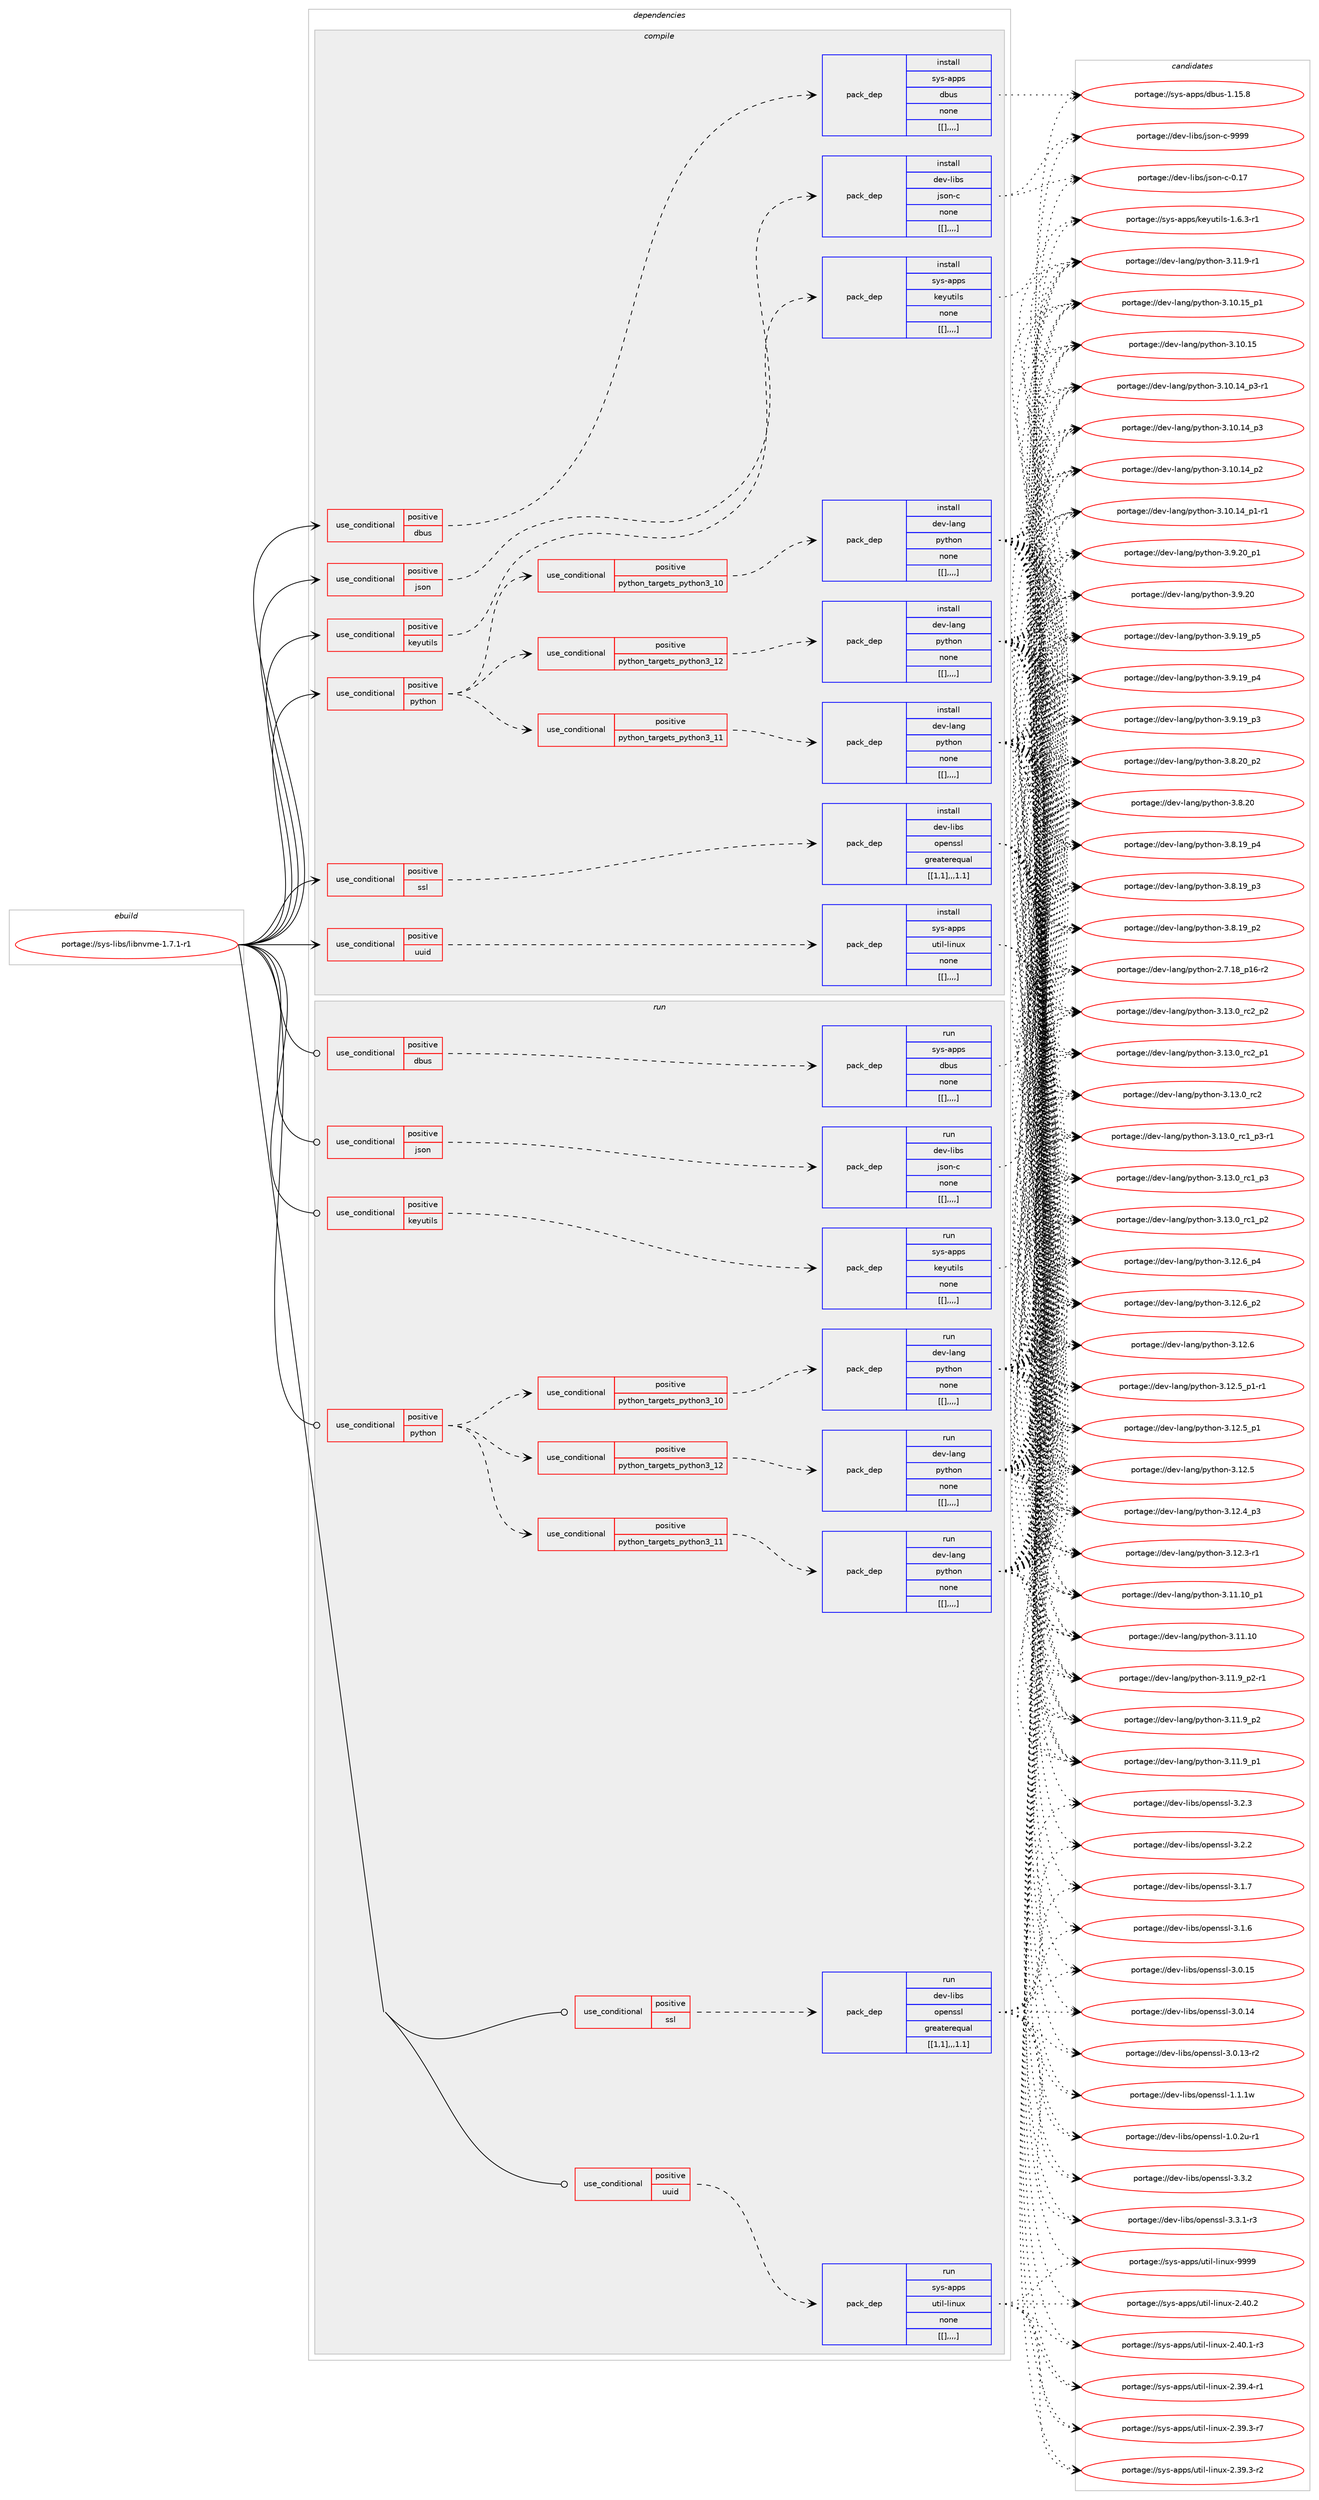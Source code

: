 digraph prolog {

# *************
# Graph options
# *************

newrank=true;
concentrate=true;
compound=true;
graph [rankdir=LR,fontname=Helvetica,fontsize=10,ranksep=1.5];#, ranksep=2.5, nodesep=0.2];
edge  [arrowhead=vee];
node  [fontname=Helvetica,fontsize=10];

# **********
# The ebuild
# **********

subgraph cluster_leftcol {
color=gray;
label=<<i>ebuild</i>>;
id [label="portage://sys-libs/libnvme-1.7.1-r1", color=red, width=4, href="../sys-libs/libnvme-1.7.1-r1.svg"];
}

# ****************
# The dependencies
# ****************

subgraph cluster_midcol {
color=gray;
label=<<i>dependencies</i>>;
subgraph cluster_compile {
fillcolor="#eeeeee";
style=filled;
label=<<i>compile</i>>;
subgraph cond4562 {
dependency12959 [label=<<TABLE BORDER="0" CELLBORDER="1" CELLSPACING="0" CELLPADDING="4"><TR><TD ROWSPAN="3" CELLPADDING="10">use_conditional</TD></TR><TR><TD>positive</TD></TR><TR><TD>dbus</TD></TR></TABLE>>, shape=none, color=red];
subgraph pack8347 {
dependency12960 [label=<<TABLE BORDER="0" CELLBORDER="1" CELLSPACING="0" CELLPADDING="4" WIDTH="220"><TR><TD ROWSPAN="6" CELLPADDING="30">pack_dep</TD></TR><TR><TD WIDTH="110">install</TD></TR><TR><TD>sys-apps</TD></TR><TR><TD>dbus</TD></TR><TR><TD>none</TD></TR><TR><TD>[[],,,,]</TD></TR></TABLE>>, shape=none, color=blue];
}
dependency12959:e -> dependency12960:w [weight=20,style="dashed",arrowhead="vee"];
}
id:e -> dependency12959:w [weight=20,style="solid",arrowhead="vee"];
subgraph cond4563 {
dependency12961 [label=<<TABLE BORDER="0" CELLBORDER="1" CELLSPACING="0" CELLPADDING="4"><TR><TD ROWSPAN="3" CELLPADDING="10">use_conditional</TD></TR><TR><TD>positive</TD></TR><TR><TD>json</TD></TR></TABLE>>, shape=none, color=red];
subgraph pack8348 {
dependency12962 [label=<<TABLE BORDER="0" CELLBORDER="1" CELLSPACING="0" CELLPADDING="4" WIDTH="220"><TR><TD ROWSPAN="6" CELLPADDING="30">pack_dep</TD></TR><TR><TD WIDTH="110">install</TD></TR><TR><TD>dev-libs</TD></TR><TR><TD>json-c</TD></TR><TR><TD>none</TD></TR><TR><TD>[[],,,,]</TD></TR></TABLE>>, shape=none, color=blue];
}
dependency12961:e -> dependency12962:w [weight=20,style="dashed",arrowhead="vee"];
}
id:e -> dependency12961:w [weight=20,style="solid",arrowhead="vee"];
subgraph cond4564 {
dependency12963 [label=<<TABLE BORDER="0" CELLBORDER="1" CELLSPACING="0" CELLPADDING="4"><TR><TD ROWSPAN="3" CELLPADDING="10">use_conditional</TD></TR><TR><TD>positive</TD></TR><TR><TD>keyutils</TD></TR></TABLE>>, shape=none, color=red];
subgraph pack8349 {
dependency12964 [label=<<TABLE BORDER="0" CELLBORDER="1" CELLSPACING="0" CELLPADDING="4" WIDTH="220"><TR><TD ROWSPAN="6" CELLPADDING="30">pack_dep</TD></TR><TR><TD WIDTH="110">install</TD></TR><TR><TD>sys-apps</TD></TR><TR><TD>keyutils</TD></TR><TR><TD>none</TD></TR><TR><TD>[[],,,,]</TD></TR></TABLE>>, shape=none, color=blue];
}
dependency12963:e -> dependency12964:w [weight=20,style="dashed",arrowhead="vee"];
}
id:e -> dependency12963:w [weight=20,style="solid",arrowhead="vee"];
subgraph cond4565 {
dependency12965 [label=<<TABLE BORDER="0" CELLBORDER="1" CELLSPACING="0" CELLPADDING="4"><TR><TD ROWSPAN="3" CELLPADDING="10">use_conditional</TD></TR><TR><TD>positive</TD></TR><TR><TD>python</TD></TR></TABLE>>, shape=none, color=red];
subgraph cond4566 {
dependency12966 [label=<<TABLE BORDER="0" CELLBORDER="1" CELLSPACING="0" CELLPADDING="4"><TR><TD ROWSPAN="3" CELLPADDING="10">use_conditional</TD></TR><TR><TD>positive</TD></TR><TR><TD>python_targets_python3_10</TD></TR></TABLE>>, shape=none, color=red];
subgraph pack8350 {
dependency12967 [label=<<TABLE BORDER="0" CELLBORDER="1" CELLSPACING="0" CELLPADDING="4" WIDTH="220"><TR><TD ROWSPAN="6" CELLPADDING="30">pack_dep</TD></TR><TR><TD WIDTH="110">install</TD></TR><TR><TD>dev-lang</TD></TR><TR><TD>python</TD></TR><TR><TD>none</TD></TR><TR><TD>[[],,,,]</TD></TR></TABLE>>, shape=none, color=blue];
}
dependency12966:e -> dependency12967:w [weight=20,style="dashed",arrowhead="vee"];
}
dependency12965:e -> dependency12966:w [weight=20,style="dashed",arrowhead="vee"];
subgraph cond4567 {
dependency12968 [label=<<TABLE BORDER="0" CELLBORDER="1" CELLSPACING="0" CELLPADDING="4"><TR><TD ROWSPAN="3" CELLPADDING="10">use_conditional</TD></TR><TR><TD>positive</TD></TR><TR><TD>python_targets_python3_11</TD></TR></TABLE>>, shape=none, color=red];
subgraph pack8351 {
dependency12969 [label=<<TABLE BORDER="0" CELLBORDER="1" CELLSPACING="0" CELLPADDING="4" WIDTH="220"><TR><TD ROWSPAN="6" CELLPADDING="30">pack_dep</TD></TR><TR><TD WIDTH="110">install</TD></TR><TR><TD>dev-lang</TD></TR><TR><TD>python</TD></TR><TR><TD>none</TD></TR><TR><TD>[[],,,,]</TD></TR></TABLE>>, shape=none, color=blue];
}
dependency12968:e -> dependency12969:w [weight=20,style="dashed",arrowhead="vee"];
}
dependency12965:e -> dependency12968:w [weight=20,style="dashed",arrowhead="vee"];
subgraph cond4568 {
dependency12970 [label=<<TABLE BORDER="0" CELLBORDER="1" CELLSPACING="0" CELLPADDING="4"><TR><TD ROWSPAN="3" CELLPADDING="10">use_conditional</TD></TR><TR><TD>positive</TD></TR><TR><TD>python_targets_python3_12</TD></TR></TABLE>>, shape=none, color=red];
subgraph pack8352 {
dependency12971 [label=<<TABLE BORDER="0" CELLBORDER="1" CELLSPACING="0" CELLPADDING="4" WIDTH="220"><TR><TD ROWSPAN="6" CELLPADDING="30">pack_dep</TD></TR><TR><TD WIDTH="110">install</TD></TR><TR><TD>dev-lang</TD></TR><TR><TD>python</TD></TR><TR><TD>none</TD></TR><TR><TD>[[],,,,]</TD></TR></TABLE>>, shape=none, color=blue];
}
dependency12970:e -> dependency12971:w [weight=20,style="dashed",arrowhead="vee"];
}
dependency12965:e -> dependency12970:w [weight=20,style="dashed",arrowhead="vee"];
}
id:e -> dependency12965:w [weight=20,style="solid",arrowhead="vee"];
subgraph cond4569 {
dependency12972 [label=<<TABLE BORDER="0" CELLBORDER="1" CELLSPACING="0" CELLPADDING="4"><TR><TD ROWSPAN="3" CELLPADDING="10">use_conditional</TD></TR><TR><TD>positive</TD></TR><TR><TD>ssl</TD></TR></TABLE>>, shape=none, color=red];
subgraph pack8353 {
dependency12973 [label=<<TABLE BORDER="0" CELLBORDER="1" CELLSPACING="0" CELLPADDING="4" WIDTH="220"><TR><TD ROWSPAN="6" CELLPADDING="30">pack_dep</TD></TR><TR><TD WIDTH="110">install</TD></TR><TR><TD>dev-libs</TD></TR><TR><TD>openssl</TD></TR><TR><TD>greaterequal</TD></TR><TR><TD>[[1,1],,,1.1]</TD></TR></TABLE>>, shape=none, color=blue];
}
dependency12972:e -> dependency12973:w [weight=20,style="dashed",arrowhead="vee"];
}
id:e -> dependency12972:w [weight=20,style="solid",arrowhead="vee"];
subgraph cond4570 {
dependency12974 [label=<<TABLE BORDER="0" CELLBORDER="1" CELLSPACING="0" CELLPADDING="4"><TR><TD ROWSPAN="3" CELLPADDING="10">use_conditional</TD></TR><TR><TD>positive</TD></TR><TR><TD>uuid</TD></TR></TABLE>>, shape=none, color=red];
subgraph pack8354 {
dependency12975 [label=<<TABLE BORDER="0" CELLBORDER="1" CELLSPACING="0" CELLPADDING="4" WIDTH="220"><TR><TD ROWSPAN="6" CELLPADDING="30">pack_dep</TD></TR><TR><TD WIDTH="110">install</TD></TR><TR><TD>sys-apps</TD></TR><TR><TD>util-linux</TD></TR><TR><TD>none</TD></TR><TR><TD>[[],,,,]</TD></TR></TABLE>>, shape=none, color=blue];
}
dependency12974:e -> dependency12975:w [weight=20,style="dashed",arrowhead="vee"];
}
id:e -> dependency12974:w [weight=20,style="solid",arrowhead="vee"];
}
subgraph cluster_compileandrun {
fillcolor="#eeeeee";
style=filled;
label=<<i>compile and run</i>>;
}
subgraph cluster_run {
fillcolor="#eeeeee";
style=filled;
label=<<i>run</i>>;
subgraph cond4571 {
dependency12976 [label=<<TABLE BORDER="0" CELLBORDER="1" CELLSPACING="0" CELLPADDING="4"><TR><TD ROWSPAN="3" CELLPADDING="10">use_conditional</TD></TR><TR><TD>positive</TD></TR><TR><TD>dbus</TD></TR></TABLE>>, shape=none, color=red];
subgraph pack8355 {
dependency12977 [label=<<TABLE BORDER="0" CELLBORDER="1" CELLSPACING="0" CELLPADDING="4" WIDTH="220"><TR><TD ROWSPAN="6" CELLPADDING="30">pack_dep</TD></TR><TR><TD WIDTH="110">run</TD></TR><TR><TD>sys-apps</TD></TR><TR><TD>dbus</TD></TR><TR><TD>none</TD></TR><TR><TD>[[],,,,]</TD></TR></TABLE>>, shape=none, color=blue];
}
dependency12976:e -> dependency12977:w [weight=20,style="dashed",arrowhead="vee"];
}
id:e -> dependency12976:w [weight=20,style="solid",arrowhead="odot"];
subgraph cond4572 {
dependency12978 [label=<<TABLE BORDER="0" CELLBORDER="1" CELLSPACING="0" CELLPADDING="4"><TR><TD ROWSPAN="3" CELLPADDING="10">use_conditional</TD></TR><TR><TD>positive</TD></TR><TR><TD>json</TD></TR></TABLE>>, shape=none, color=red];
subgraph pack8356 {
dependency12979 [label=<<TABLE BORDER="0" CELLBORDER="1" CELLSPACING="0" CELLPADDING="4" WIDTH="220"><TR><TD ROWSPAN="6" CELLPADDING="30">pack_dep</TD></TR><TR><TD WIDTH="110">run</TD></TR><TR><TD>dev-libs</TD></TR><TR><TD>json-c</TD></TR><TR><TD>none</TD></TR><TR><TD>[[],,,,]</TD></TR></TABLE>>, shape=none, color=blue];
}
dependency12978:e -> dependency12979:w [weight=20,style="dashed",arrowhead="vee"];
}
id:e -> dependency12978:w [weight=20,style="solid",arrowhead="odot"];
subgraph cond4573 {
dependency12980 [label=<<TABLE BORDER="0" CELLBORDER="1" CELLSPACING="0" CELLPADDING="4"><TR><TD ROWSPAN="3" CELLPADDING="10">use_conditional</TD></TR><TR><TD>positive</TD></TR><TR><TD>keyutils</TD></TR></TABLE>>, shape=none, color=red];
subgraph pack8357 {
dependency12981 [label=<<TABLE BORDER="0" CELLBORDER="1" CELLSPACING="0" CELLPADDING="4" WIDTH="220"><TR><TD ROWSPAN="6" CELLPADDING="30">pack_dep</TD></TR><TR><TD WIDTH="110">run</TD></TR><TR><TD>sys-apps</TD></TR><TR><TD>keyutils</TD></TR><TR><TD>none</TD></TR><TR><TD>[[],,,,]</TD></TR></TABLE>>, shape=none, color=blue];
}
dependency12980:e -> dependency12981:w [weight=20,style="dashed",arrowhead="vee"];
}
id:e -> dependency12980:w [weight=20,style="solid",arrowhead="odot"];
subgraph cond4574 {
dependency12982 [label=<<TABLE BORDER="0" CELLBORDER="1" CELLSPACING="0" CELLPADDING="4"><TR><TD ROWSPAN="3" CELLPADDING="10">use_conditional</TD></TR><TR><TD>positive</TD></TR><TR><TD>python</TD></TR></TABLE>>, shape=none, color=red];
subgraph cond4575 {
dependency12983 [label=<<TABLE BORDER="0" CELLBORDER="1" CELLSPACING="0" CELLPADDING="4"><TR><TD ROWSPAN="3" CELLPADDING="10">use_conditional</TD></TR><TR><TD>positive</TD></TR><TR><TD>python_targets_python3_10</TD></TR></TABLE>>, shape=none, color=red];
subgraph pack8358 {
dependency12984 [label=<<TABLE BORDER="0" CELLBORDER="1" CELLSPACING="0" CELLPADDING="4" WIDTH="220"><TR><TD ROWSPAN="6" CELLPADDING="30">pack_dep</TD></TR><TR><TD WIDTH="110">run</TD></TR><TR><TD>dev-lang</TD></TR><TR><TD>python</TD></TR><TR><TD>none</TD></TR><TR><TD>[[],,,,]</TD></TR></TABLE>>, shape=none, color=blue];
}
dependency12983:e -> dependency12984:w [weight=20,style="dashed",arrowhead="vee"];
}
dependency12982:e -> dependency12983:w [weight=20,style="dashed",arrowhead="vee"];
subgraph cond4576 {
dependency12985 [label=<<TABLE BORDER="0" CELLBORDER="1" CELLSPACING="0" CELLPADDING="4"><TR><TD ROWSPAN="3" CELLPADDING="10">use_conditional</TD></TR><TR><TD>positive</TD></TR><TR><TD>python_targets_python3_11</TD></TR></TABLE>>, shape=none, color=red];
subgraph pack8359 {
dependency12986 [label=<<TABLE BORDER="0" CELLBORDER="1" CELLSPACING="0" CELLPADDING="4" WIDTH="220"><TR><TD ROWSPAN="6" CELLPADDING="30">pack_dep</TD></TR><TR><TD WIDTH="110">run</TD></TR><TR><TD>dev-lang</TD></TR><TR><TD>python</TD></TR><TR><TD>none</TD></TR><TR><TD>[[],,,,]</TD></TR></TABLE>>, shape=none, color=blue];
}
dependency12985:e -> dependency12986:w [weight=20,style="dashed",arrowhead="vee"];
}
dependency12982:e -> dependency12985:w [weight=20,style="dashed",arrowhead="vee"];
subgraph cond4577 {
dependency12987 [label=<<TABLE BORDER="0" CELLBORDER="1" CELLSPACING="0" CELLPADDING="4"><TR><TD ROWSPAN="3" CELLPADDING="10">use_conditional</TD></TR><TR><TD>positive</TD></TR><TR><TD>python_targets_python3_12</TD></TR></TABLE>>, shape=none, color=red];
subgraph pack8360 {
dependency12988 [label=<<TABLE BORDER="0" CELLBORDER="1" CELLSPACING="0" CELLPADDING="4" WIDTH="220"><TR><TD ROWSPAN="6" CELLPADDING="30">pack_dep</TD></TR><TR><TD WIDTH="110">run</TD></TR><TR><TD>dev-lang</TD></TR><TR><TD>python</TD></TR><TR><TD>none</TD></TR><TR><TD>[[],,,,]</TD></TR></TABLE>>, shape=none, color=blue];
}
dependency12987:e -> dependency12988:w [weight=20,style="dashed",arrowhead="vee"];
}
dependency12982:e -> dependency12987:w [weight=20,style="dashed",arrowhead="vee"];
}
id:e -> dependency12982:w [weight=20,style="solid",arrowhead="odot"];
subgraph cond4578 {
dependency12989 [label=<<TABLE BORDER="0" CELLBORDER="1" CELLSPACING="0" CELLPADDING="4"><TR><TD ROWSPAN="3" CELLPADDING="10">use_conditional</TD></TR><TR><TD>positive</TD></TR><TR><TD>ssl</TD></TR></TABLE>>, shape=none, color=red];
subgraph pack8361 {
dependency12990 [label=<<TABLE BORDER="0" CELLBORDER="1" CELLSPACING="0" CELLPADDING="4" WIDTH="220"><TR><TD ROWSPAN="6" CELLPADDING="30">pack_dep</TD></TR><TR><TD WIDTH="110">run</TD></TR><TR><TD>dev-libs</TD></TR><TR><TD>openssl</TD></TR><TR><TD>greaterequal</TD></TR><TR><TD>[[1,1],,,1.1]</TD></TR></TABLE>>, shape=none, color=blue];
}
dependency12989:e -> dependency12990:w [weight=20,style="dashed",arrowhead="vee"];
}
id:e -> dependency12989:w [weight=20,style="solid",arrowhead="odot"];
subgraph cond4579 {
dependency12991 [label=<<TABLE BORDER="0" CELLBORDER="1" CELLSPACING="0" CELLPADDING="4"><TR><TD ROWSPAN="3" CELLPADDING="10">use_conditional</TD></TR><TR><TD>positive</TD></TR><TR><TD>uuid</TD></TR></TABLE>>, shape=none, color=red];
subgraph pack8362 {
dependency12992 [label=<<TABLE BORDER="0" CELLBORDER="1" CELLSPACING="0" CELLPADDING="4" WIDTH="220"><TR><TD ROWSPAN="6" CELLPADDING="30">pack_dep</TD></TR><TR><TD WIDTH="110">run</TD></TR><TR><TD>sys-apps</TD></TR><TR><TD>util-linux</TD></TR><TR><TD>none</TD></TR><TR><TD>[[],,,,]</TD></TR></TABLE>>, shape=none, color=blue];
}
dependency12991:e -> dependency12992:w [weight=20,style="dashed",arrowhead="vee"];
}
id:e -> dependency12991:w [weight=20,style="solid",arrowhead="odot"];
}
}

# **************
# The candidates
# **************

subgraph cluster_choices {
rank=same;
color=gray;
label=<<i>candidates</i>>;

subgraph choice8347 {
color=black;
nodesep=1;
choice1151211154597112112115471009811711545494649534656 [label="portage://sys-apps/dbus-1.15.8", color=red, width=4,href="../sys-apps/dbus-1.15.8.svg"];
dependency12960:e -> choice1151211154597112112115471009811711545494649534656:w [style=dotted,weight="100"];
}
subgraph choice8348 {
color=black;
nodesep=1;
choice10010111845108105981154710611511111045994557575757 [label="portage://dev-libs/json-c-9999", color=red, width=4,href="../dev-libs/json-c-9999.svg"];
choice10010111845108105981154710611511111045994548464955 [label="portage://dev-libs/json-c-0.17", color=red, width=4,href="../dev-libs/json-c-0.17.svg"];
dependency12962:e -> choice10010111845108105981154710611511111045994557575757:w [style=dotted,weight="100"];
dependency12962:e -> choice10010111845108105981154710611511111045994548464955:w [style=dotted,weight="100"];
}
subgraph choice8349 {
color=black;
nodesep=1;
choice1151211154597112112115471071011211171161051081154549465446514511449 [label="portage://sys-apps/keyutils-1.6.3-r1", color=red, width=4,href="../sys-apps/keyutils-1.6.3-r1.svg"];
dependency12964:e -> choice1151211154597112112115471071011211171161051081154549465446514511449:w [style=dotted,weight="100"];
}
subgraph choice8350 {
color=black;
nodesep=1;
choice100101118451089711010347112121116104111110455146495146489511499509511250 [label="portage://dev-lang/python-3.13.0_rc2_p2", color=red, width=4,href="../dev-lang/python-3.13.0_rc2_p2.svg"];
choice100101118451089711010347112121116104111110455146495146489511499509511249 [label="portage://dev-lang/python-3.13.0_rc2_p1", color=red, width=4,href="../dev-lang/python-3.13.0_rc2_p1.svg"];
choice10010111845108971101034711212111610411111045514649514648951149950 [label="portage://dev-lang/python-3.13.0_rc2", color=red, width=4,href="../dev-lang/python-3.13.0_rc2.svg"];
choice1001011184510897110103471121211161041111104551464951464895114994995112514511449 [label="portage://dev-lang/python-3.13.0_rc1_p3-r1", color=red, width=4,href="../dev-lang/python-3.13.0_rc1_p3-r1.svg"];
choice100101118451089711010347112121116104111110455146495146489511499499511251 [label="portage://dev-lang/python-3.13.0_rc1_p3", color=red, width=4,href="../dev-lang/python-3.13.0_rc1_p3.svg"];
choice100101118451089711010347112121116104111110455146495146489511499499511250 [label="portage://dev-lang/python-3.13.0_rc1_p2", color=red, width=4,href="../dev-lang/python-3.13.0_rc1_p2.svg"];
choice100101118451089711010347112121116104111110455146495046549511252 [label="portage://dev-lang/python-3.12.6_p4", color=red, width=4,href="../dev-lang/python-3.12.6_p4.svg"];
choice100101118451089711010347112121116104111110455146495046549511250 [label="portage://dev-lang/python-3.12.6_p2", color=red, width=4,href="../dev-lang/python-3.12.6_p2.svg"];
choice10010111845108971101034711212111610411111045514649504654 [label="portage://dev-lang/python-3.12.6", color=red, width=4,href="../dev-lang/python-3.12.6.svg"];
choice1001011184510897110103471121211161041111104551464950465395112494511449 [label="portage://dev-lang/python-3.12.5_p1-r1", color=red, width=4,href="../dev-lang/python-3.12.5_p1-r1.svg"];
choice100101118451089711010347112121116104111110455146495046539511249 [label="portage://dev-lang/python-3.12.5_p1", color=red, width=4,href="../dev-lang/python-3.12.5_p1.svg"];
choice10010111845108971101034711212111610411111045514649504653 [label="portage://dev-lang/python-3.12.5", color=red, width=4,href="../dev-lang/python-3.12.5.svg"];
choice100101118451089711010347112121116104111110455146495046529511251 [label="portage://dev-lang/python-3.12.4_p3", color=red, width=4,href="../dev-lang/python-3.12.4_p3.svg"];
choice100101118451089711010347112121116104111110455146495046514511449 [label="portage://dev-lang/python-3.12.3-r1", color=red, width=4,href="../dev-lang/python-3.12.3-r1.svg"];
choice10010111845108971101034711212111610411111045514649494649489511249 [label="portage://dev-lang/python-3.11.10_p1", color=red, width=4,href="../dev-lang/python-3.11.10_p1.svg"];
choice1001011184510897110103471121211161041111104551464949464948 [label="portage://dev-lang/python-3.11.10", color=red, width=4,href="../dev-lang/python-3.11.10.svg"];
choice1001011184510897110103471121211161041111104551464949465795112504511449 [label="portage://dev-lang/python-3.11.9_p2-r1", color=red, width=4,href="../dev-lang/python-3.11.9_p2-r1.svg"];
choice100101118451089711010347112121116104111110455146494946579511250 [label="portage://dev-lang/python-3.11.9_p2", color=red, width=4,href="../dev-lang/python-3.11.9_p2.svg"];
choice100101118451089711010347112121116104111110455146494946579511249 [label="portage://dev-lang/python-3.11.9_p1", color=red, width=4,href="../dev-lang/python-3.11.9_p1.svg"];
choice100101118451089711010347112121116104111110455146494946574511449 [label="portage://dev-lang/python-3.11.9-r1", color=red, width=4,href="../dev-lang/python-3.11.9-r1.svg"];
choice10010111845108971101034711212111610411111045514649484649539511249 [label="portage://dev-lang/python-3.10.15_p1", color=red, width=4,href="../dev-lang/python-3.10.15_p1.svg"];
choice1001011184510897110103471121211161041111104551464948464953 [label="portage://dev-lang/python-3.10.15", color=red, width=4,href="../dev-lang/python-3.10.15.svg"];
choice100101118451089711010347112121116104111110455146494846495295112514511449 [label="portage://dev-lang/python-3.10.14_p3-r1", color=red, width=4,href="../dev-lang/python-3.10.14_p3-r1.svg"];
choice10010111845108971101034711212111610411111045514649484649529511251 [label="portage://dev-lang/python-3.10.14_p3", color=red, width=4,href="../dev-lang/python-3.10.14_p3.svg"];
choice10010111845108971101034711212111610411111045514649484649529511250 [label="portage://dev-lang/python-3.10.14_p2", color=red, width=4,href="../dev-lang/python-3.10.14_p2.svg"];
choice100101118451089711010347112121116104111110455146494846495295112494511449 [label="portage://dev-lang/python-3.10.14_p1-r1", color=red, width=4,href="../dev-lang/python-3.10.14_p1-r1.svg"];
choice100101118451089711010347112121116104111110455146574650489511249 [label="portage://dev-lang/python-3.9.20_p1", color=red, width=4,href="../dev-lang/python-3.9.20_p1.svg"];
choice10010111845108971101034711212111610411111045514657465048 [label="portage://dev-lang/python-3.9.20", color=red, width=4,href="../dev-lang/python-3.9.20.svg"];
choice100101118451089711010347112121116104111110455146574649579511253 [label="portage://dev-lang/python-3.9.19_p5", color=red, width=4,href="../dev-lang/python-3.9.19_p5.svg"];
choice100101118451089711010347112121116104111110455146574649579511252 [label="portage://dev-lang/python-3.9.19_p4", color=red, width=4,href="../dev-lang/python-3.9.19_p4.svg"];
choice100101118451089711010347112121116104111110455146574649579511251 [label="portage://dev-lang/python-3.9.19_p3", color=red, width=4,href="../dev-lang/python-3.9.19_p3.svg"];
choice100101118451089711010347112121116104111110455146564650489511250 [label="portage://dev-lang/python-3.8.20_p2", color=red, width=4,href="../dev-lang/python-3.8.20_p2.svg"];
choice10010111845108971101034711212111610411111045514656465048 [label="portage://dev-lang/python-3.8.20", color=red, width=4,href="../dev-lang/python-3.8.20.svg"];
choice100101118451089711010347112121116104111110455146564649579511252 [label="portage://dev-lang/python-3.8.19_p4", color=red, width=4,href="../dev-lang/python-3.8.19_p4.svg"];
choice100101118451089711010347112121116104111110455146564649579511251 [label="portage://dev-lang/python-3.8.19_p3", color=red, width=4,href="../dev-lang/python-3.8.19_p3.svg"];
choice100101118451089711010347112121116104111110455146564649579511250 [label="portage://dev-lang/python-3.8.19_p2", color=red, width=4,href="../dev-lang/python-3.8.19_p2.svg"];
choice100101118451089711010347112121116104111110455046554649569511249544511450 [label="portage://dev-lang/python-2.7.18_p16-r2", color=red, width=4,href="../dev-lang/python-2.7.18_p16-r2.svg"];
dependency12967:e -> choice100101118451089711010347112121116104111110455146495146489511499509511250:w [style=dotted,weight="100"];
dependency12967:e -> choice100101118451089711010347112121116104111110455146495146489511499509511249:w [style=dotted,weight="100"];
dependency12967:e -> choice10010111845108971101034711212111610411111045514649514648951149950:w [style=dotted,weight="100"];
dependency12967:e -> choice1001011184510897110103471121211161041111104551464951464895114994995112514511449:w [style=dotted,weight="100"];
dependency12967:e -> choice100101118451089711010347112121116104111110455146495146489511499499511251:w [style=dotted,weight="100"];
dependency12967:e -> choice100101118451089711010347112121116104111110455146495146489511499499511250:w [style=dotted,weight="100"];
dependency12967:e -> choice100101118451089711010347112121116104111110455146495046549511252:w [style=dotted,weight="100"];
dependency12967:e -> choice100101118451089711010347112121116104111110455146495046549511250:w [style=dotted,weight="100"];
dependency12967:e -> choice10010111845108971101034711212111610411111045514649504654:w [style=dotted,weight="100"];
dependency12967:e -> choice1001011184510897110103471121211161041111104551464950465395112494511449:w [style=dotted,weight="100"];
dependency12967:e -> choice100101118451089711010347112121116104111110455146495046539511249:w [style=dotted,weight="100"];
dependency12967:e -> choice10010111845108971101034711212111610411111045514649504653:w [style=dotted,weight="100"];
dependency12967:e -> choice100101118451089711010347112121116104111110455146495046529511251:w [style=dotted,weight="100"];
dependency12967:e -> choice100101118451089711010347112121116104111110455146495046514511449:w [style=dotted,weight="100"];
dependency12967:e -> choice10010111845108971101034711212111610411111045514649494649489511249:w [style=dotted,weight="100"];
dependency12967:e -> choice1001011184510897110103471121211161041111104551464949464948:w [style=dotted,weight="100"];
dependency12967:e -> choice1001011184510897110103471121211161041111104551464949465795112504511449:w [style=dotted,weight="100"];
dependency12967:e -> choice100101118451089711010347112121116104111110455146494946579511250:w [style=dotted,weight="100"];
dependency12967:e -> choice100101118451089711010347112121116104111110455146494946579511249:w [style=dotted,weight="100"];
dependency12967:e -> choice100101118451089711010347112121116104111110455146494946574511449:w [style=dotted,weight="100"];
dependency12967:e -> choice10010111845108971101034711212111610411111045514649484649539511249:w [style=dotted,weight="100"];
dependency12967:e -> choice1001011184510897110103471121211161041111104551464948464953:w [style=dotted,weight="100"];
dependency12967:e -> choice100101118451089711010347112121116104111110455146494846495295112514511449:w [style=dotted,weight="100"];
dependency12967:e -> choice10010111845108971101034711212111610411111045514649484649529511251:w [style=dotted,weight="100"];
dependency12967:e -> choice10010111845108971101034711212111610411111045514649484649529511250:w [style=dotted,weight="100"];
dependency12967:e -> choice100101118451089711010347112121116104111110455146494846495295112494511449:w [style=dotted,weight="100"];
dependency12967:e -> choice100101118451089711010347112121116104111110455146574650489511249:w [style=dotted,weight="100"];
dependency12967:e -> choice10010111845108971101034711212111610411111045514657465048:w [style=dotted,weight="100"];
dependency12967:e -> choice100101118451089711010347112121116104111110455146574649579511253:w [style=dotted,weight="100"];
dependency12967:e -> choice100101118451089711010347112121116104111110455146574649579511252:w [style=dotted,weight="100"];
dependency12967:e -> choice100101118451089711010347112121116104111110455146574649579511251:w [style=dotted,weight="100"];
dependency12967:e -> choice100101118451089711010347112121116104111110455146564650489511250:w [style=dotted,weight="100"];
dependency12967:e -> choice10010111845108971101034711212111610411111045514656465048:w [style=dotted,weight="100"];
dependency12967:e -> choice100101118451089711010347112121116104111110455146564649579511252:w [style=dotted,weight="100"];
dependency12967:e -> choice100101118451089711010347112121116104111110455146564649579511251:w [style=dotted,weight="100"];
dependency12967:e -> choice100101118451089711010347112121116104111110455146564649579511250:w [style=dotted,weight="100"];
dependency12967:e -> choice100101118451089711010347112121116104111110455046554649569511249544511450:w [style=dotted,weight="100"];
}
subgraph choice8351 {
color=black;
nodesep=1;
choice100101118451089711010347112121116104111110455146495146489511499509511250 [label="portage://dev-lang/python-3.13.0_rc2_p2", color=red, width=4,href="../dev-lang/python-3.13.0_rc2_p2.svg"];
choice100101118451089711010347112121116104111110455146495146489511499509511249 [label="portage://dev-lang/python-3.13.0_rc2_p1", color=red, width=4,href="../dev-lang/python-3.13.0_rc2_p1.svg"];
choice10010111845108971101034711212111610411111045514649514648951149950 [label="portage://dev-lang/python-3.13.0_rc2", color=red, width=4,href="../dev-lang/python-3.13.0_rc2.svg"];
choice1001011184510897110103471121211161041111104551464951464895114994995112514511449 [label="portage://dev-lang/python-3.13.0_rc1_p3-r1", color=red, width=4,href="../dev-lang/python-3.13.0_rc1_p3-r1.svg"];
choice100101118451089711010347112121116104111110455146495146489511499499511251 [label="portage://dev-lang/python-3.13.0_rc1_p3", color=red, width=4,href="../dev-lang/python-3.13.0_rc1_p3.svg"];
choice100101118451089711010347112121116104111110455146495146489511499499511250 [label="portage://dev-lang/python-3.13.0_rc1_p2", color=red, width=4,href="../dev-lang/python-3.13.0_rc1_p2.svg"];
choice100101118451089711010347112121116104111110455146495046549511252 [label="portage://dev-lang/python-3.12.6_p4", color=red, width=4,href="../dev-lang/python-3.12.6_p4.svg"];
choice100101118451089711010347112121116104111110455146495046549511250 [label="portage://dev-lang/python-3.12.6_p2", color=red, width=4,href="../dev-lang/python-3.12.6_p2.svg"];
choice10010111845108971101034711212111610411111045514649504654 [label="portage://dev-lang/python-3.12.6", color=red, width=4,href="../dev-lang/python-3.12.6.svg"];
choice1001011184510897110103471121211161041111104551464950465395112494511449 [label="portage://dev-lang/python-3.12.5_p1-r1", color=red, width=4,href="../dev-lang/python-3.12.5_p1-r1.svg"];
choice100101118451089711010347112121116104111110455146495046539511249 [label="portage://dev-lang/python-3.12.5_p1", color=red, width=4,href="../dev-lang/python-3.12.5_p1.svg"];
choice10010111845108971101034711212111610411111045514649504653 [label="portage://dev-lang/python-3.12.5", color=red, width=4,href="../dev-lang/python-3.12.5.svg"];
choice100101118451089711010347112121116104111110455146495046529511251 [label="portage://dev-lang/python-3.12.4_p3", color=red, width=4,href="../dev-lang/python-3.12.4_p3.svg"];
choice100101118451089711010347112121116104111110455146495046514511449 [label="portage://dev-lang/python-3.12.3-r1", color=red, width=4,href="../dev-lang/python-3.12.3-r1.svg"];
choice10010111845108971101034711212111610411111045514649494649489511249 [label="portage://dev-lang/python-3.11.10_p1", color=red, width=4,href="../dev-lang/python-3.11.10_p1.svg"];
choice1001011184510897110103471121211161041111104551464949464948 [label="portage://dev-lang/python-3.11.10", color=red, width=4,href="../dev-lang/python-3.11.10.svg"];
choice1001011184510897110103471121211161041111104551464949465795112504511449 [label="portage://dev-lang/python-3.11.9_p2-r1", color=red, width=4,href="../dev-lang/python-3.11.9_p2-r1.svg"];
choice100101118451089711010347112121116104111110455146494946579511250 [label="portage://dev-lang/python-3.11.9_p2", color=red, width=4,href="../dev-lang/python-3.11.9_p2.svg"];
choice100101118451089711010347112121116104111110455146494946579511249 [label="portage://dev-lang/python-3.11.9_p1", color=red, width=4,href="../dev-lang/python-3.11.9_p1.svg"];
choice100101118451089711010347112121116104111110455146494946574511449 [label="portage://dev-lang/python-3.11.9-r1", color=red, width=4,href="../dev-lang/python-3.11.9-r1.svg"];
choice10010111845108971101034711212111610411111045514649484649539511249 [label="portage://dev-lang/python-3.10.15_p1", color=red, width=4,href="../dev-lang/python-3.10.15_p1.svg"];
choice1001011184510897110103471121211161041111104551464948464953 [label="portage://dev-lang/python-3.10.15", color=red, width=4,href="../dev-lang/python-3.10.15.svg"];
choice100101118451089711010347112121116104111110455146494846495295112514511449 [label="portage://dev-lang/python-3.10.14_p3-r1", color=red, width=4,href="../dev-lang/python-3.10.14_p3-r1.svg"];
choice10010111845108971101034711212111610411111045514649484649529511251 [label="portage://dev-lang/python-3.10.14_p3", color=red, width=4,href="../dev-lang/python-3.10.14_p3.svg"];
choice10010111845108971101034711212111610411111045514649484649529511250 [label="portage://dev-lang/python-3.10.14_p2", color=red, width=4,href="../dev-lang/python-3.10.14_p2.svg"];
choice100101118451089711010347112121116104111110455146494846495295112494511449 [label="portage://dev-lang/python-3.10.14_p1-r1", color=red, width=4,href="../dev-lang/python-3.10.14_p1-r1.svg"];
choice100101118451089711010347112121116104111110455146574650489511249 [label="portage://dev-lang/python-3.9.20_p1", color=red, width=4,href="../dev-lang/python-3.9.20_p1.svg"];
choice10010111845108971101034711212111610411111045514657465048 [label="portage://dev-lang/python-3.9.20", color=red, width=4,href="../dev-lang/python-3.9.20.svg"];
choice100101118451089711010347112121116104111110455146574649579511253 [label="portage://dev-lang/python-3.9.19_p5", color=red, width=4,href="../dev-lang/python-3.9.19_p5.svg"];
choice100101118451089711010347112121116104111110455146574649579511252 [label="portage://dev-lang/python-3.9.19_p4", color=red, width=4,href="../dev-lang/python-3.9.19_p4.svg"];
choice100101118451089711010347112121116104111110455146574649579511251 [label="portage://dev-lang/python-3.9.19_p3", color=red, width=4,href="../dev-lang/python-3.9.19_p3.svg"];
choice100101118451089711010347112121116104111110455146564650489511250 [label="portage://dev-lang/python-3.8.20_p2", color=red, width=4,href="../dev-lang/python-3.8.20_p2.svg"];
choice10010111845108971101034711212111610411111045514656465048 [label="portage://dev-lang/python-3.8.20", color=red, width=4,href="../dev-lang/python-3.8.20.svg"];
choice100101118451089711010347112121116104111110455146564649579511252 [label="portage://dev-lang/python-3.8.19_p4", color=red, width=4,href="../dev-lang/python-3.8.19_p4.svg"];
choice100101118451089711010347112121116104111110455146564649579511251 [label="portage://dev-lang/python-3.8.19_p3", color=red, width=4,href="../dev-lang/python-3.8.19_p3.svg"];
choice100101118451089711010347112121116104111110455146564649579511250 [label="portage://dev-lang/python-3.8.19_p2", color=red, width=4,href="../dev-lang/python-3.8.19_p2.svg"];
choice100101118451089711010347112121116104111110455046554649569511249544511450 [label="portage://dev-lang/python-2.7.18_p16-r2", color=red, width=4,href="../dev-lang/python-2.7.18_p16-r2.svg"];
dependency12969:e -> choice100101118451089711010347112121116104111110455146495146489511499509511250:w [style=dotted,weight="100"];
dependency12969:e -> choice100101118451089711010347112121116104111110455146495146489511499509511249:w [style=dotted,weight="100"];
dependency12969:e -> choice10010111845108971101034711212111610411111045514649514648951149950:w [style=dotted,weight="100"];
dependency12969:e -> choice1001011184510897110103471121211161041111104551464951464895114994995112514511449:w [style=dotted,weight="100"];
dependency12969:e -> choice100101118451089711010347112121116104111110455146495146489511499499511251:w [style=dotted,weight="100"];
dependency12969:e -> choice100101118451089711010347112121116104111110455146495146489511499499511250:w [style=dotted,weight="100"];
dependency12969:e -> choice100101118451089711010347112121116104111110455146495046549511252:w [style=dotted,weight="100"];
dependency12969:e -> choice100101118451089711010347112121116104111110455146495046549511250:w [style=dotted,weight="100"];
dependency12969:e -> choice10010111845108971101034711212111610411111045514649504654:w [style=dotted,weight="100"];
dependency12969:e -> choice1001011184510897110103471121211161041111104551464950465395112494511449:w [style=dotted,weight="100"];
dependency12969:e -> choice100101118451089711010347112121116104111110455146495046539511249:w [style=dotted,weight="100"];
dependency12969:e -> choice10010111845108971101034711212111610411111045514649504653:w [style=dotted,weight="100"];
dependency12969:e -> choice100101118451089711010347112121116104111110455146495046529511251:w [style=dotted,weight="100"];
dependency12969:e -> choice100101118451089711010347112121116104111110455146495046514511449:w [style=dotted,weight="100"];
dependency12969:e -> choice10010111845108971101034711212111610411111045514649494649489511249:w [style=dotted,weight="100"];
dependency12969:e -> choice1001011184510897110103471121211161041111104551464949464948:w [style=dotted,weight="100"];
dependency12969:e -> choice1001011184510897110103471121211161041111104551464949465795112504511449:w [style=dotted,weight="100"];
dependency12969:e -> choice100101118451089711010347112121116104111110455146494946579511250:w [style=dotted,weight="100"];
dependency12969:e -> choice100101118451089711010347112121116104111110455146494946579511249:w [style=dotted,weight="100"];
dependency12969:e -> choice100101118451089711010347112121116104111110455146494946574511449:w [style=dotted,weight="100"];
dependency12969:e -> choice10010111845108971101034711212111610411111045514649484649539511249:w [style=dotted,weight="100"];
dependency12969:e -> choice1001011184510897110103471121211161041111104551464948464953:w [style=dotted,weight="100"];
dependency12969:e -> choice100101118451089711010347112121116104111110455146494846495295112514511449:w [style=dotted,weight="100"];
dependency12969:e -> choice10010111845108971101034711212111610411111045514649484649529511251:w [style=dotted,weight="100"];
dependency12969:e -> choice10010111845108971101034711212111610411111045514649484649529511250:w [style=dotted,weight="100"];
dependency12969:e -> choice100101118451089711010347112121116104111110455146494846495295112494511449:w [style=dotted,weight="100"];
dependency12969:e -> choice100101118451089711010347112121116104111110455146574650489511249:w [style=dotted,weight="100"];
dependency12969:e -> choice10010111845108971101034711212111610411111045514657465048:w [style=dotted,weight="100"];
dependency12969:e -> choice100101118451089711010347112121116104111110455146574649579511253:w [style=dotted,weight="100"];
dependency12969:e -> choice100101118451089711010347112121116104111110455146574649579511252:w [style=dotted,weight="100"];
dependency12969:e -> choice100101118451089711010347112121116104111110455146574649579511251:w [style=dotted,weight="100"];
dependency12969:e -> choice100101118451089711010347112121116104111110455146564650489511250:w [style=dotted,weight="100"];
dependency12969:e -> choice10010111845108971101034711212111610411111045514656465048:w [style=dotted,weight="100"];
dependency12969:e -> choice100101118451089711010347112121116104111110455146564649579511252:w [style=dotted,weight="100"];
dependency12969:e -> choice100101118451089711010347112121116104111110455146564649579511251:w [style=dotted,weight="100"];
dependency12969:e -> choice100101118451089711010347112121116104111110455146564649579511250:w [style=dotted,weight="100"];
dependency12969:e -> choice100101118451089711010347112121116104111110455046554649569511249544511450:w [style=dotted,weight="100"];
}
subgraph choice8352 {
color=black;
nodesep=1;
choice100101118451089711010347112121116104111110455146495146489511499509511250 [label="portage://dev-lang/python-3.13.0_rc2_p2", color=red, width=4,href="../dev-lang/python-3.13.0_rc2_p2.svg"];
choice100101118451089711010347112121116104111110455146495146489511499509511249 [label="portage://dev-lang/python-3.13.0_rc2_p1", color=red, width=4,href="../dev-lang/python-3.13.0_rc2_p1.svg"];
choice10010111845108971101034711212111610411111045514649514648951149950 [label="portage://dev-lang/python-3.13.0_rc2", color=red, width=4,href="../dev-lang/python-3.13.0_rc2.svg"];
choice1001011184510897110103471121211161041111104551464951464895114994995112514511449 [label="portage://dev-lang/python-3.13.0_rc1_p3-r1", color=red, width=4,href="../dev-lang/python-3.13.0_rc1_p3-r1.svg"];
choice100101118451089711010347112121116104111110455146495146489511499499511251 [label="portage://dev-lang/python-3.13.0_rc1_p3", color=red, width=4,href="../dev-lang/python-3.13.0_rc1_p3.svg"];
choice100101118451089711010347112121116104111110455146495146489511499499511250 [label="portage://dev-lang/python-3.13.0_rc1_p2", color=red, width=4,href="../dev-lang/python-3.13.0_rc1_p2.svg"];
choice100101118451089711010347112121116104111110455146495046549511252 [label="portage://dev-lang/python-3.12.6_p4", color=red, width=4,href="../dev-lang/python-3.12.6_p4.svg"];
choice100101118451089711010347112121116104111110455146495046549511250 [label="portage://dev-lang/python-3.12.6_p2", color=red, width=4,href="../dev-lang/python-3.12.6_p2.svg"];
choice10010111845108971101034711212111610411111045514649504654 [label="portage://dev-lang/python-3.12.6", color=red, width=4,href="../dev-lang/python-3.12.6.svg"];
choice1001011184510897110103471121211161041111104551464950465395112494511449 [label="portage://dev-lang/python-3.12.5_p1-r1", color=red, width=4,href="../dev-lang/python-3.12.5_p1-r1.svg"];
choice100101118451089711010347112121116104111110455146495046539511249 [label="portage://dev-lang/python-3.12.5_p1", color=red, width=4,href="../dev-lang/python-3.12.5_p1.svg"];
choice10010111845108971101034711212111610411111045514649504653 [label="portage://dev-lang/python-3.12.5", color=red, width=4,href="../dev-lang/python-3.12.5.svg"];
choice100101118451089711010347112121116104111110455146495046529511251 [label="portage://dev-lang/python-3.12.4_p3", color=red, width=4,href="../dev-lang/python-3.12.4_p3.svg"];
choice100101118451089711010347112121116104111110455146495046514511449 [label="portage://dev-lang/python-3.12.3-r1", color=red, width=4,href="../dev-lang/python-3.12.3-r1.svg"];
choice10010111845108971101034711212111610411111045514649494649489511249 [label="portage://dev-lang/python-3.11.10_p1", color=red, width=4,href="../dev-lang/python-3.11.10_p1.svg"];
choice1001011184510897110103471121211161041111104551464949464948 [label="portage://dev-lang/python-3.11.10", color=red, width=4,href="../dev-lang/python-3.11.10.svg"];
choice1001011184510897110103471121211161041111104551464949465795112504511449 [label="portage://dev-lang/python-3.11.9_p2-r1", color=red, width=4,href="../dev-lang/python-3.11.9_p2-r1.svg"];
choice100101118451089711010347112121116104111110455146494946579511250 [label="portage://dev-lang/python-3.11.9_p2", color=red, width=4,href="../dev-lang/python-3.11.9_p2.svg"];
choice100101118451089711010347112121116104111110455146494946579511249 [label="portage://dev-lang/python-3.11.9_p1", color=red, width=4,href="../dev-lang/python-3.11.9_p1.svg"];
choice100101118451089711010347112121116104111110455146494946574511449 [label="portage://dev-lang/python-3.11.9-r1", color=red, width=4,href="../dev-lang/python-3.11.9-r1.svg"];
choice10010111845108971101034711212111610411111045514649484649539511249 [label="portage://dev-lang/python-3.10.15_p1", color=red, width=4,href="../dev-lang/python-3.10.15_p1.svg"];
choice1001011184510897110103471121211161041111104551464948464953 [label="portage://dev-lang/python-3.10.15", color=red, width=4,href="../dev-lang/python-3.10.15.svg"];
choice100101118451089711010347112121116104111110455146494846495295112514511449 [label="portage://dev-lang/python-3.10.14_p3-r1", color=red, width=4,href="../dev-lang/python-3.10.14_p3-r1.svg"];
choice10010111845108971101034711212111610411111045514649484649529511251 [label="portage://dev-lang/python-3.10.14_p3", color=red, width=4,href="../dev-lang/python-3.10.14_p3.svg"];
choice10010111845108971101034711212111610411111045514649484649529511250 [label="portage://dev-lang/python-3.10.14_p2", color=red, width=4,href="../dev-lang/python-3.10.14_p2.svg"];
choice100101118451089711010347112121116104111110455146494846495295112494511449 [label="portage://dev-lang/python-3.10.14_p1-r1", color=red, width=4,href="../dev-lang/python-3.10.14_p1-r1.svg"];
choice100101118451089711010347112121116104111110455146574650489511249 [label="portage://dev-lang/python-3.9.20_p1", color=red, width=4,href="../dev-lang/python-3.9.20_p1.svg"];
choice10010111845108971101034711212111610411111045514657465048 [label="portage://dev-lang/python-3.9.20", color=red, width=4,href="../dev-lang/python-3.9.20.svg"];
choice100101118451089711010347112121116104111110455146574649579511253 [label="portage://dev-lang/python-3.9.19_p5", color=red, width=4,href="../dev-lang/python-3.9.19_p5.svg"];
choice100101118451089711010347112121116104111110455146574649579511252 [label="portage://dev-lang/python-3.9.19_p4", color=red, width=4,href="../dev-lang/python-3.9.19_p4.svg"];
choice100101118451089711010347112121116104111110455146574649579511251 [label="portage://dev-lang/python-3.9.19_p3", color=red, width=4,href="../dev-lang/python-3.9.19_p3.svg"];
choice100101118451089711010347112121116104111110455146564650489511250 [label="portage://dev-lang/python-3.8.20_p2", color=red, width=4,href="../dev-lang/python-3.8.20_p2.svg"];
choice10010111845108971101034711212111610411111045514656465048 [label="portage://dev-lang/python-3.8.20", color=red, width=4,href="../dev-lang/python-3.8.20.svg"];
choice100101118451089711010347112121116104111110455146564649579511252 [label="portage://dev-lang/python-3.8.19_p4", color=red, width=4,href="../dev-lang/python-3.8.19_p4.svg"];
choice100101118451089711010347112121116104111110455146564649579511251 [label="portage://dev-lang/python-3.8.19_p3", color=red, width=4,href="../dev-lang/python-3.8.19_p3.svg"];
choice100101118451089711010347112121116104111110455146564649579511250 [label="portage://dev-lang/python-3.8.19_p2", color=red, width=4,href="../dev-lang/python-3.8.19_p2.svg"];
choice100101118451089711010347112121116104111110455046554649569511249544511450 [label="portage://dev-lang/python-2.7.18_p16-r2", color=red, width=4,href="../dev-lang/python-2.7.18_p16-r2.svg"];
dependency12971:e -> choice100101118451089711010347112121116104111110455146495146489511499509511250:w [style=dotted,weight="100"];
dependency12971:e -> choice100101118451089711010347112121116104111110455146495146489511499509511249:w [style=dotted,weight="100"];
dependency12971:e -> choice10010111845108971101034711212111610411111045514649514648951149950:w [style=dotted,weight="100"];
dependency12971:e -> choice1001011184510897110103471121211161041111104551464951464895114994995112514511449:w [style=dotted,weight="100"];
dependency12971:e -> choice100101118451089711010347112121116104111110455146495146489511499499511251:w [style=dotted,weight="100"];
dependency12971:e -> choice100101118451089711010347112121116104111110455146495146489511499499511250:w [style=dotted,weight="100"];
dependency12971:e -> choice100101118451089711010347112121116104111110455146495046549511252:w [style=dotted,weight="100"];
dependency12971:e -> choice100101118451089711010347112121116104111110455146495046549511250:w [style=dotted,weight="100"];
dependency12971:e -> choice10010111845108971101034711212111610411111045514649504654:w [style=dotted,weight="100"];
dependency12971:e -> choice1001011184510897110103471121211161041111104551464950465395112494511449:w [style=dotted,weight="100"];
dependency12971:e -> choice100101118451089711010347112121116104111110455146495046539511249:w [style=dotted,weight="100"];
dependency12971:e -> choice10010111845108971101034711212111610411111045514649504653:w [style=dotted,weight="100"];
dependency12971:e -> choice100101118451089711010347112121116104111110455146495046529511251:w [style=dotted,weight="100"];
dependency12971:e -> choice100101118451089711010347112121116104111110455146495046514511449:w [style=dotted,weight="100"];
dependency12971:e -> choice10010111845108971101034711212111610411111045514649494649489511249:w [style=dotted,weight="100"];
dependency12971:e -> choice1001011184510897110103471121211161041111104551464949464948:w [style=dotted,weight="100"];
dependency12971:e -> choice1001011184510897110103471121211161041111104551464949465795112504511449:w [style=dotted,weight="100"];
dependency12971:e -> choice100101118451089711010347112121116104111110455146494946579511250:w [style=dotted,weight="100"];
dependency12971:e -> choice100101118451089711010347112121116104111110455146494946579511249:w [style=dotted,weight="100"];
dependency12971:e -> choice100101118451089711010347112121116104111110455146494946574511449:w [style=dotted,weight="100"];
dependency12971:e -> choice10010111845108971101034711212111610411111045514649484649539511249:w [style=dotted,weight="100"];
dependency12971:e -> choice1001011184510897110103471121211161041111104551464948464953:w [style=dotted,weight="100"];
dependency12971:e -> choice100101118451089711010347112121116104111110455146494846495295112514511449:w [style=dotted,weight="100"];
dependency12971:e -> choice10010111845108971101034711212111610411111045514649484649529511251:w [style=dotted,weight="100"];
dependency12971:e -> choice10010111845108971101034711212111610411111045514649484649529511250:w [style=dotted,weight="100"];
dependency12971:e -> choice100101118451089711010347112121116104111110455146494846495295112494511449:w [style=dotted,weight="100"];
dependency12971:e -> choice100101118451089711010347112121116104111110455146574650489511249:w [style=dotted,weight="100"];
dependency12971:e -> choice10010111845108971101034711212111610411111045514657465048:w [style=dotted,weight="100"];
dependency12971:e -> choice100101118451089711010347112121116104111110455146574649579511253:w [style=dotted,weight="100"];
dependency12971:e -> choice100101118451089711010347112121116104111110455146574649579511252:w [style=dotted,weight="100"];
dependency12971:e -> choice100101118451089711010347112121116104111110455146574649579511251:w [style=dotted,weight="100"];
dependency12971:e -> choice100101118451089711010347112121116104111110455146564650489511250:w [style=dotted,weight="100"];
dependency12971:e -> choice10010111845108971101034711212111610411111045514656465048:w [style=dotted,weight="100"];
dependency12971:e -> choice100101118451089711010347112121116104111110455146564649579511252:w [style=dotted,weight="100"];
dependency12971:e -> choice100101118451089711010347112121116104111110455146564649579511251:w [style=dotted,weight="100"];
dependency12971:e -> choice100101118451089711010347112121116104111110455146564649579511250:w [style=dotted,weight="100"];
dependency12971:e -> choice100101118451089711010347112121116104111110455046554649569511249544511450:w [style=dotted,weight="100"];
}
subgraph choice8353 {
color=black;
nodesep=1;
choice100101118451081059811547111112101110115115108455146514650 [label="portage://dev-libs/openssl-3.3.2", color=red, width=4,href="../dev-libs/openssl-3.3.2.svg"];
choice1001011184510810598115471111121011101151151084551465146494511451 [label="portage://dev-libs/openssl-3.3.1-r3", color=red, width=4,href="../dev-libs/openssl-3.3.1-r3.svg"];
choice100101118451081059811547111112101110115115108455146504651 [label="portage://dev-libs/openssl-3.2.3", color=red, width=4,href="../dev-libs/openssl-3.2.3.svg"];
choice100101118451081059811547111112101110115115108455146504650 [label="portage://dev-libs/openssl-3.2.2", color=red, width=4,href="../dev-libs/openssl-3.2.2.svg"];
choice100101118451081059811547111112101110115115108455146494655 [label="portage://dev-libs/openssl-3.1.7", color=red, width=4,href="../dev-libs/openssl-3.1.7.svg"];
choice100101118451081059811547111112101110115115108455146494654 [label="portage://dev-libs/openssl-3.1.6", color=red, width=4,href="../dev-libs/openssl-3.1.6.svg"];
choice10010111845108105981154711111210111011511510845514648464953 [label="portage://dev-libs/openssl-3.0.15", color=red, width=4,href="../dev-libs/openssl-3.0.15.svg"];
choice10010111845108105981154711111210111011511510845514648464952 [label="portage://dev-libs/openssl-3.0.14", color=red, width=4,href="../dev-libs/openssl-3.0.14.svg"];
choice100101118451081059811547111112101110115115108455146484649514511450 [label="portage://dev-libs/openssl-3.0.13-r2", color=red, width=4,href="../dev-libs/openssl-3.0.13-r2.svg"];
choice100101118451081059811547111112101110115115108454946494649119 [label="portage://dev-libs/openssl-1.1.1w", color=red, width=4,href="../dev-libs/openssl-1.1.1w.svg"];
choice1001011184510810598115471111121011101151151084549464846501174511449 [label="portage://dev-libs/openssl-1.0.2u-r1", color=red, width=4,href="../dev-libs/openssl-1.0.2u-r1.svg"];
dependency12973:e -> choice100101118451081059811547111112101110115115108455146514650:w [style=dotted,weight="100"];
dependency12973:e -> choice1001011184510810598115471111121011101151151084551465146494511451:w [style=dotted,weight="100"];
dependency12973:e -> choice100101118451081059811547111112101110115115108455146504651:w [style=dotted,weight="100"];
dependency12973:e -> choice100101118451081059811547111112101110115115108455146504650:w [style=dotted,weight="100"];
dependency12973:e -> choice100101118451081059811547111112101110115115108455146494655:w [style=dotted,weight="100"];
dependency12973:e -> choice100101118451081059811547111112101110115115108455146494654:w [style=dotted,weight="100"];
dependency12973:e -> choice10010111845108105981154711111210111011511510845514648464953:w [style=dotted,weight="100"];
dependency12973:e -> choice10010111845108105981154711111210111011511510845514648464952:w [style=dotted,weight="100"];
dependency12973:e -> choice100101118451081059811547111112101110115115108455146484649514511450:w [style=dotted,weight="100"];
dependency12973:e -> choice100101118451081059811547111112101110115115108454946494649119:w [style=dotted,weight="100"];
dependency12973:e -> choice1001011184510810598115471111121011101151151084549464846501174511449:w [style=dotted,weight="100"];
}
subgraph choice8354 {
color=black;
nodesep=1;
choice115121115459711211211547117116105108451081051101171204557575757 [label="portage://sys-apps/util-linux-9999", color=red, width=4,href="../sys-apps/util-linux-9999.svg"];
choice1151211154597112112115471171161051084510810511011712045504652484650 [label="portage://sys-apps/util-linux-2.40.2", color=red, width=4,href="../sys-apps/util-linux-2.40.2.svg"];
choice11512111545971121121154711711610510845108105110117120455046524846494511451 [label="portage://sys-apps/util-linux-2.40.1-r3", color=red, width=4,href="../sys-apps/util-linux-2.40.1-r3.svg"];
choice11512111545971121121154711711610510845108105110117120455046515746524511449 [label="portage://sys-apps/util-linux-2.39.4-r1", color=red, width=4,href="../sys-apps/util-linux-2.39.4-r1.svg"];
choice11512111545971121121154711711610510845108105110117120455046515746514511455 [label="portage://sys-apps/util-linux-2.39.3-r7", color=red, width=4,href="../sys-apps/util-linux-2.39.3-r7.svg"];
choice11512111545971121121154711711610510845108105110117120455046515746514511450 [label="portage://sys-apps/util-linux-2.39.3-r2", color=red, width=4,href="../sys-apps/util-linux-2.39.3-r2.svg"];
dependency12975:e -> choice115121115459711211211547117116105108451081051101171204557575757:w [style=dotted,weight="100"];
dependency12975:e -> choice1151211154597112112115471171161051084510810511011712045504652484650:w [style=dotted,weight="100"];
dependency12975:e -> choice11512111545971121121154711711610510845108105110117120455046524846494511451:w [style=dotted,weight="100"];
dependency12975:e -> choice11512111545971121121154711711610510845108105110117120455046515746524511449:w [style=dotted,weight="100"];
dependency12975:e -> choice11512111545971121121154711711610510845108105110117120455046515746514511455:w [style=dotted,weight="100"];
dependency12975:e -> choice11512111545971121121154711711610510845108105110117120455046515746514511450:w [style=dotted,weight="100"];
}
subgraph choice8355 {
color=black;
nodesep=1;
choice1151211154597112112115471009811711545494649534656 [label="portage://sys-apps/dbus-1.15.8", color=red, width=4,href="../sys-apps/dbus-1.15.8.svg"];
dependency12977:e -> choice1151211154597112112115471009811711545494649534656:w [style=dotted,weight="100"];
}
subgraph choice8356 {
color=black;
nodesep=1;
choice10010111845108105981154710611511111045994557575757 [label="portage://dev-libs/json-c-9999", color=red, width=4,href="../dev-libs/json-c-9999.svg"];
choice10010111845108105981154710611511111045994548464955 [label="portage://dev-libs/json-c-0.17", color=red, width=4,href="../dev-libs/json-c-0.17.svg"];
dependency12979:e -> choice10010111845108105981154710611511111045994557575757:w [style=dotted,weight="100"];
dependency12979:e -> choice10010111845108105981154710611511111045994548464955:w [style=dotted,weight="100"];
}
subgraph choice8357 {
color=black;
nodesep=1;
choice1151211154597112112115471071011211171161051081154549465446514511449 [label="portage://sys-apps/keyutils-1.6.3-r1", color=red, width=4,href="../sys-apps/keyutils-1.6.3-r1.svg"];
dependency12981:e -> choice1151211154597112112115471071011211171161051081154549465446514511449:w [style=dotted,weight="100"];
}
subgraph choice8358 {
color=black;
nodesep=1;
choice100101118451089711010347112121116104111110455146495146489511499509511250 [label="portage://dev-lang/python-3.13.0_rc2_p2", color=red, width=4,href="../dev-lang/python-3.13.0_rc2_p2.svg"];
choice100101118451089711010347112121116104111110455146495146489511499509511249 [label="portage://dev-lang/python-3.13.0_rc2_p1", color=red, width=4,href="../dev-lang/python-3.13.0_rc2_p1.svg"];
choice10010111845108971101034711212111610411111045514649514648951149950 [label="portage://dev-lang/python-3.13.0_rc2", color=red, width=4,href="../dev-lang/python-3.13.0_rc2.svg"];
choice1001011184510897110103471121211161041111104551464951464895114994995112514511449 [label="portage://dev-lang/python-3.13.0_rc1_p3-r1", color=red, width=4,href="../dev-lang/python-3.13.0_rc1_p3-r1.svg"];
choice100101118451089711010347112121116104111110455146495146489511499499511251 [label="portage://dev-lang/python-3.13.0_rc1_p3", color=red, width=4,href="../dev-lang/python-3.13.0_rc1_p3.svg"];
choice100101118451089711010347112121116104111110455146495146489511499499511250 [label="portage://dev-lang/python-3.13.0_rc1_p2", color=red, width=4,href="../dev-lang/python-3.13.0_rc1_p2.svg"];
choice100101118451089711010347112121116104111110455146495046549511252 [label="portage://dev-lang/python-3.12.6_p4", color=red, width=4,href="../dev-lang/python-3.12.6_p4.svg"];
choice100101118451089711010347112121116104111110455146495046549511250 [label="portage://dev-lang/python-3.12.6_p2", color=red, width=4,href="../dev-lang/python-3.12.6_p2.svg"];
choice10010111845108971101034711212111610411111045514649504654 [label="portage://dev-lang/python-3.12.6", color=red, width=4,href="../dev-lang/python-3.12.6.svg"];
choice1001011184510897110103471121211161041111104551464950465395112494511449 [label="portage://dev-lang/python-3.12.5_p1-r1", color=red, width=4,href="../dev-lang/python-3.12.5_p1-r1.svg"];
choice100101118451089711010347112121116104111110455146495046539511249 [label="portage://dev-lang/python-3.12.5_p1", color=red, width=4,href="../dev-lang/python-3.12.5_p1.svg"];
choice10010111845108971101034711212111610411111045514649504653 [label="portage://dev-lang/python-3.12.5", color=red, width=4,href="../dev-lang/python-3.12.5.svg"];
choice100101118451089711010347112121116104111110455146495046529511251 [label="portage://dev-lang/python-3.12.4_p3", color=red, width=4,href="../dev-lang/python-3.12.4_p3.svg"];
choice100101118451089711010347112121116104111110455146495046514511449 [label="portage://dev-lang/python-3.12.3-r1", color=red, width=4,href="../dev-lang/python-3.12.3-r1.svg"];
choice10010111845108971101034711212111610411111045514649494649489511249 [label="portage://dev-lang/python-3.11.10_p1", color=red, width=4,href="../dev-lang/python-3.11.10_p1.svg"];
choice1001011184510897110103471121211161041111104551464949464948 [label="portage://dev-lang/python-3.11.10", color=red, width=4,href="../dev-lang/python-3.11.10.svg"];
choice1001011184510897110103471121211161041111104551464949465795112504511449 [label="portage://dev-lang/python-3.11.9_p2-r1", color=red, width=4,href="../dev-lang/python-3.11.9_p2-r1.svg"];
choice100101118451089711010347112121116104111110455146494946579511250 [label="portage://dev-lang/python-3.11.9_p2", color=red, width=4,href="../dev-lang/python-3.11.9_p2.svg"];
choice100101118451089711010347112121116104111110455146494946579511249 [label="portage://dev-lang/python-3.11.9_p1", color=red, width=4,href="../dev-lang/python-3.11.9_p1.svg"];
choice100101118451089711010347112121116104111110455146494946574511449 [label="portage://dev-lang/python-3.11.9-r1", color=red, width=4,href="../dev-lang/python-3.11.9-r1.svg"];
choice10010111845108971101034711212111610411111045514649484649539511249 [label="portage://dev-lang/python-3.10.15_p1", color=red, width=4,href="../dev-lang/python-3.10.15_p1.svg"];
choice1001011184510897110103471121211161041111104551464948464953 [label="portage://dev-lang/python-3.10.15", color=red, width=4,href="../dev-lang/python-3.10.15.svg"];
choice100101118451089711010347112121116104111110455146494846495295112514511449 [label="portage://dev-lang/python-3.10.14_p3-r1", color=red, width=4,href="../dev-lang/python-3.10.14_p3-r1.svg"];
choice10010111845108971101034711212111610411111045514649484649529511251 [label="portage://dev-lang/python-3.10.14_p3", color=red, width=4,href="../dev-lang/python-3.10.14_p3.svg"];
choice10010111845108971101034711212111610411111045514649484649529511250 [label="portage://dev-lang/python-3.10.14_p2", color=red, width=4,href="../dev-lang/python-3.10.14_p2.svg"];
choice100101118451089711010347112121116104111110455146494846495295112494511449 [label="portage://dev-lang/python-3.10.14_p1-r1", color=red, width=4,href="../dev-lang/python-3.10.14_p1-r1.svg"];
choice100101118451089711010347112121116104111110455146574650489511249 [label="portage://dev-lang/python-3.9.20_p1", color=red, width=4,href="../dev-lang/python-3.9.20_p1.svg"];
choice10010111845108971101034711212111610411111045514657465048 [label="portage://dev-lang/python-3.9.20", color=red, width=4,href="../dev-lang/python-3.9.20.svg"];
choice100101118451089711010347112121116104111110455146574649579511253 [label="portage://dev-lang/python-3.9.19_p5", color=red, width=4,href="../dev-lang/python-3.9.19_p5.svg"];
choice100101118451089711010347112121116104111110455146574649579511252 [label="portage://dev-lang/python-3.9.19_p4", color=red, width=4,href="../dev-lang/python-3.9.19_p4.svg"];
choice100101118451089711010347112121116104111110455146574649579511251 [label="portage://dev-lang/python-3.9.19_p3", color=red, width=4,href="../dev-lang/python-3.9.19_p3.svg"];
choice100101118451089711010347112121116104111110455146564650489511250 [label="portage://dev-lang/python-3.8.20_p2", color=red, width=4,href="../dev-lang/python-3.8.20_p2.svg"];
choice10010111845108971101034711212111610411111045514656465048 [label="portage://dev-lang/python-3.8.20", color=red, width=4,href="../dev-lang/python-3.8.20.svg"];
choice100101118451089711010347112121116104111110455146564649579511252 [label="portage://dev-lang/python-3.8.19_p4", color=red, width=4,href="../dev-lang/python-3.8.19_p4.svg"];
choice100101118451089711010347112121116104111110455146564649579511251 [label="portage://dev-lang/python-3.8.19_p3", color=red, width=4,href="../dev-lang/python-3.8.19_p3.svg"];
choice100101118451089711010347112121116104111110455146564649579511250 [label="portage://dev-lang/python-3.8.19_p2", color=red, width=4,href="../dev-lang/python-3.8.19_p2.svg"];
choice100101118451089711010347112121116104111110455046554649569511249544511450 [label="portage://dev-lang/python-2.7.18_p16-r2", color=red, width=4,href="../dev-lang/python-2.7.18_p16-r2.svg"];
dependency12984:e -> choice100101118451089711010347112121116104111110455146495146489511499509511250:w [style=dotted,weight="100"];
dependency12984:e -> choice100101118451089711010347112121116104111110455146495146489511499509511249:w [style=dotted,weight="100"];
dependency12984:e -> choice10010111845108971101034711212111610411111045514649514648951149950:w [style=dotted,weight="100"];
dependency12984:e -> choice1001011184510897110103471121211161041111104551464951464895114994995112514511449:w [style=dotted,weight="100"];
dependency12984:e -> choice100101118451089711010347112121116104111110455146495146489511499499511251:w [style=dotted,weight="100"];
dependency12984:e -> choice100101118451089711010347112121116104111110455146495146489511499499511250:w [style=dotted,weight="100"];
dependency12984:e -> choice100101118451089711010347112121116104111110455146495046549511252:w [style=dotted,weight="100"];
dependency12984:e -> choice100101118451089711010347112121116104111110455146495046549511250:w [style=dotted,weight="100"];
dependency12984:e -> choice10010111845108971101034711212111610411111045514649504654:w [style=dotted,weight="100"];
dependency12984:e -> choice1001011184510897110103471121211161041111104551464950465395112494511449:w [style=dotted,weight="100"];
dependency12984:e -> choice100101118451089711010347112121116104111110455146495046539511249:w [style=dotted,weight="100"];
dependency12984:e -> choice10010111845108971101034711212111610411111045514649504653:w [style=dotted,weight="100"];
dependency12984:e -> choice100101118451089711010347112121116104111110455146495046529511251:w [style=dotted,weight="100"];
dependency12984:e -> choice100101118451089711010347112121116104111110455146495046514511449:w [style=dotted,weight="100"];
dependency12984:e -> choice10010111845108971101034711212111610411111045514649494649489511249:w [style=dotted,weight="100"];
dependency12984:e -> choice1001011184510897110103471121211161041111104551464949464948:w [style=dotted,weight="100"];
dependency12984:e -> choice1001011184510897110103471121211161041111104551464949465795112504511449:w [style=dotted,weight="100"];
dependency12984:e -> choice100101118451089711010347112121116104111110455146494946579511250:w [style=dotted,weight="100"];
dependency12984:e -> choice100101118451089711010347112121116104111110455146494946579511249:w [style=dotted,weight="100"];
dependency12984:e -> choice100101118451089711010347112121116104111110455146494946574511449:w [style=dotted,weight="100"];
dependency12984:e -> choice10010111845108971101034711212111610411111045514649484649539511249:w [style=dotted,weight="100"];
dependency12984:e -> choice1001011184510897110103471121211161041111104551464948464953:w [style=dotted,weight="100"];
dependency12984:e -> choice100101118451089711010347112121116104111110455146494846495295112514511449:w [style=dotted,weight="100"];
dependency12984:e -> choice10010111845108971101034711212111610411111045514649484649529511251:w [style=dotted,weight="100"];
dependency12984:e -> choice10010111845108971101034711212111610411111045514649484649529511250:w [style=dotted,weight="100"];
dependency12984:e -> choice100101118451089711010347112121116104111110455146494846495295112494511449:w [style=dotted,weight="100"];
dependency12984:e -> choice100101118451089711010347112121116104111110455146574650489511249:w [style=dotted,weight="100"];
dependency12984:e -> choice10010111845108971101034711212111610411111045514657465048:w [style=dotted,weight="100"];
dependency12984:e -> choice100101118451089711010347112121116104111110455146574649579511253:w [style=dotted,weight="100"];
dependency12984:e -> choice100101118451089711010347112121116104111110455146574649579511252:w [style=dotted,weight="100"];
dependency12984:e -> choice100101118451089711010347112121116104111110455146574649579511251:w [style=dotted,weight="100"];
dependency12984:e -> choice100101118451089711010347112121116104111110455146564650489511250:w [style=dotted,weight="100"];
dependency12984:e -> choice10010111845108971101034711212111610411111045514656465048:w [style=dotted,weight="100"];
dependency12984:e -> choice100101118451089711010347112121116104111110455146564649579511252:w [style=dotted,weight="100"];
dependency12984:e -> choice100101118451089711010347112121116104111110455146564649579511251:w [style=dotted,weight="100"];
dependency12984:e -> choice100101118451089711010347112121116104111110455146564649579511250:w [style=dotted,weight="100"];
dependency12984:e -> choice100101118451089711010347112121116104111110455046554649569511249544511450:w [style=dotted,weight="100"];
}
subgraph choice8359 {
color=black;
nodesep=1;
choice100101118451089711010347112121116104111110455146495146489511499509511250 [label="portage://dev-lang/python-3.13.0_rc2_p2", color=red, width=4,href="../dev-lang/python-3.13.0_rc2_p2.svg"];
choice100101118451089711010347112121116104111110455146495146489511499509511249 [label="portage://dev-lang/python-3.13.0_rc2_p1", color=red, width=4,href="../dev-lang/python-3.13.0_rc2_p1.svg"];
choice10010111845108971101034711212111610411111045514649514648951149950 [label="portage://dev-lang/python-3.13.0_rc2", color=red, width=4,href="../dev-lang/python-3.13.0_rc2.svg"];
choice1001011184510897110103471121211161041111104551464951464895114994995112514511449 [label="portage://dev-lang/python-3.13.0_rc1_p3-r1", color=red, width=4,href="../dev-lang/python-3.13.0_rc1_p3-r1.svg"];
choice100101118451089711010347112121116104111110455146495146489511499499511251 [label="portage://dev-lang/python-3.13.0_rc1_p3", color=red, width=4,href="../dev-lang/python-3.13.0_rc1_p3.svg"];
choice100101118451089711010347112121116104111110455146495146489511499499511250 [label="portage://dev-lang/python-3.13.0_rc1_p2", color=red, width=4,href="../dev-lang/python-3.13.0_rc1_p2.svg"];
choice100101118451089711010347112121116104111110455146495046549511252 [label="portage://dev-lang/python-3.12.6_p4", color=red, width=4,href="../dev-lang/python-3.12.6_p4.svg"];
choice100101118451089711010347112121116104111110455146495046549511250 [label="portage://dev-lang/python-3.12.6_p2", color=red, width=4,href="../dev-lang/python-3.12.6_p2.svg"];
choice10010111845108971101034711212111610411111045514649504654 [label="portage://dev-lang/python-3.12.6", color=red, width=4,href="../dev-lang/python-3.12.6.svg"];
choice1001011184510897110103471121211161041111104551464950465395112494511449 [label="portage://dev-lang/python-3.12.5_p1-r1", color=red, width=4,href="../dev-lang/python-3.12.5_p1-r1.svg"];
choice100101118451089711010347112121116104111110455146495046539511249 [label="portage://dev-lang/python-3.12.5_p1", color=red, width=4,href="../dev-lang/python-3.12.5_p1.svg"];
choice10010111845108971101034711212111610411111045514649504653 [label="portage://dev-lang/python-3.12.5", color=red, width=4,href="../dev-lang/python-3.12.5.svg"];
choice100101118451089711010347112121116104111110455146495046529511251 [label="portage://dev-lang/python-3.12.4_p3", color=red, width=4,href="../dev-lang/python-3.12.4_p3.svg"];
choice100101118451089711010347112121116104111110455146495046514511449 [label="portage://dev-lang/python-3.12.3-r1", color=red, width=4,href="../dev-lang/python-3.12.3-r1.svg"];
choice10010111845108971101034711212111610411111045514649494649489511249 [label="portage://dev-lang/python-3.11.10_p1", color=red, width=4,href="../dev-lang/python-3.11.10_p1.svg"];
choice1001011184510897110103471121211161041111104551464949464948 [label="portage://dev-lang/python-3.11.10", color=red, width=4,href="../dev-lang/python-3.11.10.svg"];
choice1001011184510897110103471121211161041111104551464949465795112504511449 [label="portage://dev-lang/python-3.11.9_p2-r1", color=red, width=4,href="../dev-lang/python-3.11.9_p2-r1.svg"];
choice100101118451089711010347112121116104111110455146494946579511250 [label="portage://dev-lang/python-3.11.9_p2", color=red, width=4,href="../dev-lang/python-3.11.9_p2.svg"];
choice100101118451089711010347112121116104111110455146494946579511249 [label="portage://dev-lang/python-3.11.9_p1", color=red, width=4,href="../dev-lang/python-3.11.9_p1.svg"];
choice100101118451089711010347112121116104111110455146494946574511449 [label="portage://dev-lang/python-3.11.9-r1", color=red, width=4,href="../dev-lang/python-3.11.9-r1.svg"];
choice10010111845108971101034711212111610411111045514649484649539511249 [label="portage://dev-lang/python-3.10.15_p1", color=red, width=4,href="../dev-lang/python-3.10.15_p1.svg"];
choice1001011184510897110103471121211161041111104551464948464953 [label="portage://dev-lang/python-3.10.15", color=red, width=4,href="../dev-lang/python-3.10.15.svg"];
choice100101118451089711010347112121116104111110455146494846495295112514511449 [label="portage://dev-lang/python-3.10.14_p3-r1", color=red, width=4,href="../dev-lang/python-3.10.14_p3-r1.svg"];
choice10010111845108971101034711212111610411111045514649484649529511251 [label="portage://dev-lang/python-3.10.14_p3", color=red, width=4,href="../dev-lang/python-3.10.14_p3.svg"];
choice10010111845108971101034711212111610411111045514649484649529511250 [label="portage://dev-lang/python-3.10.14_p2", color=red, width=4,href="../dev-lang/python-3.10.14_p2.svg"];
choice100101118451089711010347112121116104111110455146494846495295112494511449 [label="portage://dev-lang/python-3.10.14_p1-r1", color=red, width=4,href="../dev-lang/python-3.10.14_p1-r1.svg"];
choice100101118451089711010347112121116104111110455146574650489511249 [label="portage://dev-lang/python-3.9.20_p1", color=red, width=4,href="../dev-lang/python-3.9.20_p1.svg"];
choice10010111845108971101034711212111610411111045514657465048 [label="portage://dev-lang/python-3.9.20", color=red, width=4,href="../dev-lang/python-3.9.20.svg"];
choice100101118451089711010347112121116104111110455146574649579511253 [label="portage://dev-lang/python-3.9.19_p5", color=red, width=4,href="../dev-lang/python-3.9.19_p5.svg"];
choice100101118451089711010347112121116104111110455146574649579511252 [label="portage://dev-lang/python-3.9.19_p4", color=red, width=4,href="../dev-lang/python-3.9.19_p4.svg"];
choice100101118451089711010347112121116104111110455146574649579511251 [label="portage://dev-lang/python-3.9.19_p3", color=red, width=4,href="../dev-lang/python-3.9.19_p3.svg"];
choice100101118451089711010347112121116104111110455146564650489511250 [label="portage://dev-lang/python-3.8.20_p2", color=red, width=4,href="../dev-lang/python-3.8.20_p2.svg"];
choice10010111845108971101034711212111610411111045514656465048 [label="portage://dev-lang/python-3.8.20", color=red, width=4,href="../dev-lang/python-3.8.20.svg"];
choice100101118451089711010347112121116104111110455146564649579511252 [label="portage://dev-lang/python-3.8.19_p4", color=red, width=4,href="../dev-lang/python-3.8.19_p4.svg"];
choice100101118451089711010347112121116104111110455146564649579511251 [label="portage://dev-lang/python-3.8.19_p3", color=red, width=4,href="../dev-lang/python-3.8.19_p3.svg"];
choice100101118451089711010347112121116104111110455146564649579511250 [label="portage://dev-lang/python-3.8.19_p2", color=red, width=4,href="../dev-lang/python-3.8.19_p2.svg"];
choice100101118451089711010347112121116104111110455046554649569511249544511450 [label="portage://dev-lang/python-2.7.18_p16-r2", color=red, width=4,href="../dev-lang/python-2.7.18_p16-r2.svg"];
dependency12986:e -> choice100101118451089711010347112121116104111110455146495146489511499509511250:w [style=dotted,weight="100"];
dependency12986:e -> choice100101118451089711010347112121116104111110455146495146489511499509511249:w [style=dotted,weight="100"];
dependency12986:e -> choice10010111845108971101034711212111610411111045514649514648951149950:w [style=dotted,weight="100"];
dependency12986:e -> choice1001011184510897110103471121211161041111104551464951464895114994995112514511449:w [style=dotted,weight="100"];
dependency12986:e -> choice100101118451089711010347112121116104111110455146495146489511499499511251:w [style=dotted,weight="100"];
dependency12986:e -> choice100101118451089711010347112121116104111110455146495146489511499499511250:w [style=dotted,weight="100"];
dependency12986:e -> choice100101118451089711010347112121116104111110455146495046549511252:w [style=dotted,weight="100"];
dependency12986:e -> choice100101118451089711010347112121116104111110455146495046549511250:w [style=dotted,weight="100"];
dependency12986:e -> choice10010111845108971101034711212111610411111045514649504654:w [style=dotted,weight="100"];
dependency12986:e -> choice1001011184510897110103471121211161041111104551464950465395112494511449:w [style=dotted,weight="100"];
dependency12986:e -> choice100101118451089711010347112121116104111110455146495046539511249:w [style=dotted,weight="100"];
dependency12986:e -> choice10010111845108971101034711212111610411111045514649504653:w [style=dotted,weight="100"];
dependency12986:e -> choice100101118451089711010347112121116104111110455146495046529511251:w [style=dotted,weight="100"];
dependency12986:e -> choice100101118451089711010347112121116104111110455146495046514511449:w [style=dotted,weight="100"];
dependency12986:e -> choice10010111845108971101034711212111610411111045514649494649489511249:w [style=dotted,weight="100"];
dependency12986:e -> choice1001011184510897110103471121211161041111104551464949464948:w [style=dotted,weight="100"];
dependency12986:e -> choice1001011184510897110103471121211161041111104551464949465795112504511449:w [style=dotted,weight="100"];
dependency12986:e -> choice100101118451089711010347112121116104111110455146494946579511250:w [style=dotted,weight="100"];
dependency12986:e -> choice100101118451089711010347112121116104111110455146494946579511249:w [style=dotted,weight="100"];
dependency12986:e -> choice100101118451089711010347112121116104111110455146494946574511449:w [style=dotted,weight="100"];
dependency12986:e -> choice10010111845108971101034711212111610411111045514649484649539511249:w [style=dotted,weight="100"];
dependency12986:e -> choice1001011184510897110103471121211161041111104551464948464953:w [style=dotted,weight="100"];
dependency12986:e -> choice100101118451089711010347112121116104111110455146494846495295112514511449:w [style=dotted,weight="100"];
dependency12986:e -> choice10010111845108971101034711212111610411111045514649484649529511251:w [style=dotted,weight="100"];
dependency12986:e -> choice10010111845108971101034711212111610411111045514649484649529511250:w [style=dotted,weight="100"];
dependency12986:e -> choice100101118451089711010347112121116104111110455146494846495295112494511449:w [style=dotted,weight="100"];
dependency12986:e -> choice100101118451089711010347112121116104111110455146574650489511249:w [style=dotted,weight="100"];
dependency12986:e -> choice10010111845108971101034711212111610411111045514657465048:w [style=dotted,weight="100"];
dependency12986:e -> choice100101118451089711010347112121116104111110455146574649579511253:w [style=dotted,weight="100"];
dependency12986:e -> choice100101118451089711010347112121116104111110455146574649579511252:w [style=dotted,weight="100"];
dependency12986:e -> choice100101118451089711010347112121116104111110455146574649579511251:w [style=dotted,weight="100"];
dependency12986:e -> choice100101118451089711010347112121116104111110455146564650489511250:w [style=dotted,weight="100"];
dependency12986:e -> choice10010111845108971101034711212111610411111045514656465048:w [style=dotted,weight="100"];
dependency12986:e -> choice100101118451089711010347112121116104111110455146564649579511252:w [style=dotted,weight="100"];
dependency12986:e -> choice100101118451089711010347112121116104111110455146564649579511251:w [style=dotted,weight="100"];
dependency12986:e -> choice100101118451089711010347112121116104111110455146564649579511250:w [style=dotted,weight="100"];
dependency12986:e -> choice100101118451089711010347112121116104111110455046554649569511249544511450:w [style=dotted,weight="100"];
}
subgraph choice8360 {
color=black;
nodesep=1;
choice100101118451089711010347112121116104111110455146495146489511499509511250 [label="portage://dev-lang/python-3.13.0_rc2_p2", color=red, width=4,href="../dev-lang/python-3.13.0_rc2_p2.svg"];
choice100101118451089711010347112121116104111110455146495146489511499509511249 [label="portage://dev-lang/python-3.13.0_rc2_p1", color=red, width=4,href="../dev-lang/python-3.13.0_rc2_p1.svg"];
choice10010111845108971101034711212111610411111045514649514648951149950 [label="portage://dev-lang/python-3.13.0_rc2", color=red, width=4,href="../dev-lang/python-3.13.0_rc2.svg"];
choice1001011184510897110103471121211161041111104551464951464895114994995112514511449 [label="portage://dev-lang/python-3.13.0_rc1_p3-r1", color=red, width=4,href="../dev-lang/python-3.13.0_rc1_p3-r1.svg"];
choice100101118451089711010347112121116104111110455146495146489511499499511251 [label="portage://dev-lang/python-3.13.0_rc1_p3", color=red, width=4,href="../dev-lang/python-3.13.0_rc1_p3.svg"];
choice100101118451089711010347112121116104111110455146495146489511499499511250 [label="portage://dev-lang/python-3.13.0_rc1_p2", color=red, width=4,href="../dev-lang/python-3.13.0_rc1_p2.svg"];
choice100101118451089711010347112121116104111110455146495046549511252 [label="portage://dev-lang/python-3.12.6_p4", color=red, width=4,href="../dev-lang/python-3.12.6_p4.svg"];
choice100101118451089711010347112121116104111110455146495046549511250 [label="portage://dev-lang/python-3.12.6_p2", color=red, width=4,href="../dev-lang/python-3.12.6_p2.svg"];
choice10010111845108971101034711212111610411111045514649504654 [label="portage://dev-lang/python-3.12.6", color=red, width=4,href="../dev-lang/python-3.12.6.svg"];
choice1001011184510897110103471121211161041111104551464950465395112494511449 [label="portage://dev-lang/python-3.12.5_p1-r1", color=red, width=4,href="../dev-lang/python-3.12.5_p1-r1.svg"];
choice100101118451089711010347112121116104111110455146495046539511249 [label="portage://dev-lang/python-3.12.5_p1", color=red, width=4,href="../dev-lang/python-3.12.5_p1.svg"];
choice10010111845108971101034711212111610411111045514649504653 [label="portage://dev-lang/python-3.12.5", color=red, width=4,href="../dev-lang/python-3.12.5.svg"];
choice100101118451089711010347112121116104111110455146495046529511251 [label="portage://dev-lang/python-3.12.4_p3", color=red, width=4,href="../dev-lang/python-3.12.4_p3.svg"];
choice100101118451089711010347112121116104111110455146495046514511449 [label="portage://dev-lang/python-3.12.3-r1", color=red, width=4,href="../dev-lang/python-3.12.3-r1.svg"];
choice10010111845108971101034711212111610411111045514649494649489511249 [label="portage://dev-lang/python-3.11.10_p1", color=red, width=4,href="../dev-lang/python-3.11.10_p1.svg"];
choice1001011184510897110103471121211161041111104551464949464948 [label="portage://dev-lang/python-3.11.10", color=red, width=4,href="../dev-lang/python-3.11.10.svg"];
choice1001011184510897110103471121211161041111104551464949465795112504511449 [label="portage://dev-lang/python-3.11.9_p2-r1", color=red, width=4,href="../dev-lang/python-3.11.9_p2-r1.svg"];
choice100101118451089711010347112121116104111110455146494946579511250 [label="portage://dev-lang/python-3.11.9_p2", color=red, width=4,href="../dev-lang/python-3.11.9_p2.svg"];
choice100101118451089711010347112121116104111110455146494946579511249 [label="portage://dev-lang/python-3.11.9_p1", color=red, width=4,href="../dev-lang/python-3.11.9_p1.svg"];
choice100101118451089711010347112121116104111110455146494946574511449 [label="portage://dev-lang/python-3.11.9-r1", color=red, width=4,href="../dev-lang/python-3.11.9-r1.svg"];
choice10010111845108971101034711212111610411111045514649484649539511249 [label="portage://dev-lang/python-3.10.15_p1", color=red, width=4,href="../dev-lang/python-3.10.15_p1.svg"];
choice1001011184510897110103471121211161041111104551464948464953 [label="portage://dev-lang/python-3.10.15", color=red, width=4,href="../dev-lang/python-3.10.15.svg"];
choice100101118451089711010347112121116104111110455146494846495295112514511449 [label="portage://dev-lang/python-3.10.14_p3-r1", color=red, width=4,href="../dev-lang/python-3.10.14_p3-r1.svg"];
choice10010111845108971101034711212111610411111045514649484649529511251 [label="portage://dev-lang/python-3.10.14_p3", color=red, width=4,href="../dev-lang/python-3.10.14_p3.svg"];
choice10010111845108971101034711212111610411111045514649484649529511250 [label="portage://dev-lang/python-3.10.14_p2", color=red, width=4,href="../dev-lang/python-3.10.14_p2.svg"];
choice100101118451089711010347112121116104111110455146494846495295112494511449 [label="portage://dev-lang/python-3.10.14_p1-r1", color=red, width=4,href="../dev-lang/python-3.10.14_p1-r1.svg"];
choice100101118451089711010347112121116104111110455146574650489511249 [label="portage://dev-lang/python-3.9.20_p1", color=red, width=4,href="../dev-lang/python-3.9.20_p1.svg"];
choice10010111845108971101034711212111610411111045514657465048 [label="portage://dev-lang/python-3.9.20", color=red, width=4,href="../dev-lang/python-3.9.20.svg"];
choice100101118451089711010347112121116104111110455146574649579511253 [label="portage://dev-lang/python-3.9.19_p5", color=red, width=4,href="../dev-lang/python-3.9.19_p5.svg"];
choice100101118451089711010347112121116104111110455146574649579511252 [label="portage://dev-lang/python-3.9.19_p4", color=red, width=4,href="../dev-lang/python-3.9.19_p4.svg"];
choice100101118451089711010347112121116104111110455146574649579511251 [label="portage://dev-lang/python-3.9.19_p3", color=red, width=4,href="../dev-lang/python-3.9.19_p3.svg"];
choice100101118451089711010347112121116104111110455146564650489511250 [label="portage://dev-lang/python-3.8.20_p2", color=red, width=4,href="../dev-lang/python-3.8.20_p2.svg"];
choice10010111845108971101034711212111610411111045514656465048 [label="portage://dev-lang/python-3.8.20", color=red, width=4,href="../dev-lang/python-3.8.20.svg"];
choice100101118451089711010347112121116104111110455146564649579511252 [label="portage://dev-lang/python-3.8.19_p4", color=red, width=4,href="../dev-lang/python-3.8.19_p4.svg"];
choice100101118451089711010347112121116104111110455146564649579511251 [label="portage://dev-lang/python-3.8.19_p3", color=red, width=4,href="../dev-lang/python-3.8.19_p3.svg"];
choice100101118451089711010347112121116104111110455146564649579511250 [label="portage://dev-lang/python-3.8.19_p2", color=red, width=4,href="../dev-lang/python-3.8.19_p2.svg"];
choice100101118451089711010347112121116104111110455046554649569511249544511450 [label="portage://dev-lang/python-2.7.18_p16-r2", color=red, width=4,href="../dev-lang/python-2.7.18_p16-r2.svg"];
dependency12988:e -> choice100101118451089711010347112121116104111110455146495146489511499509511250:w [style=dotted,weight="100"];
dependency12988:e -> choice100101118451089711010347112121116104111110455146495146489511499509511249:w [style=dotted,weight="100"];
dependency12988:e -> choice10010111845108971101034711212111610411111045514649514648951149950:w [style=dotted,weight="100"];
dependency12988:e -> choice1001011184510897110103471121211161041111104551464951464895114994995112514511449:w [style=dotted,weight="100"];
dependency12988:e -> choice100101118451089711010347112121116104111110455146495146489511499499511251:w [style=dotted,weight="100"];
dependency12988:e -> choice100101118451089711010347112121116104111110455146495146489511499499511250:w [style=dotted,weight="100"];
dependency12988:e -> choice100101118451089711010347112121116104111110455146495046549511252:w [style=dotted,weight="100"];
dependency12988:e -> choice100101118451089711010347112121116104111110455146495046549511250:w [style=dotted,weight="100"];
dependency12988:e -> choice10010111845108971101034711212111610411111045514649504654:w [style=dotted,weight="100"];
dependency12988:e -> choice1001011184510897110103471121211161041111104551464950465395112494511449:w [style=dotted,weight="100"];
dependency12988:e -> choice100101118451089711010347112121116104111110455146495046539511249:w [style=dotted,weight="100"];
dependency12988:e -> choice10010111845108971101034711212111610411111045514649504653:w [style=dotted,weight="100"];
dependency12988:e -> choice100101118451089711010347112121116104111110455146495046529511251:w [style=dotted,weight="100"];
dependency12988:e -> choice100101118451089711010347112121116104111110455146495046514511449:w [style=dotted,weight="100"];
dependency12988:e -> choice10010111845108971101034711212111610411111045514649494649489511249:w [style=dotted,weight="100"];
dependency12988:e -> choice1001011184510897110103471121211161041111104551464949464948:w [style=dotted,weight="100"];
dependency12988:e -> choice1001011184510897110103471121211161041111104551464949465795112504511449:w [style=dotted,weight="100"];
dependency12988:e -> choice100101118451089711010347112121116104111110455146494946579511250:w [style=dotted,weight="100"];
dependency12988:e -> choice100101118451089711010347112121116104111110455146494946579511249:w [style=dotted,weight="100"];
dependency12988:e -> choice100101118451089711010347112121116104111110455146494946574511449:w [style=dotted,weight="100"];
dependency12988:e -> choice10010111845108971101034711212111610411111045514649484649539511249:w [style=dotted,weight="100"];
dependency12988:e -> choice1001011184510897110103471121211161041111104551464948464953:w [style=dotted,weight="100"];
dependency12988:e -> choice100101118451089711010347112121116104111110455146494846495295112514511449:w [style=dotted,weight="100"];
dependency12988:e -> choice10010111845108971101034711212111610411111045514649484649529511251:w [style=dotted,weight="100"];
dependency12988:e -> choice10010111845108971101034711212111610411111045514649484649529511250:w [style=dotted,weight="100"];
dependency12988:e -> choice100101118451089711010347112121116104111110455146494846495295112494511449:w [style=dotted,weight="100"];
dependency12988:e -> choice100101118451089711010347112121116104111110455146574650489511249:w [style=dotted,weight="100"];
dependency12988:e -> choice10010111845108971101034711212111610411111045514657465048:w [style=dotted,weight="100"];
dependency12988:e -> choice100101118451089711010347112121116104111110455146574649579511253:w [style=dotted,weight="100"];
dependency12988:e -> choice100101118451089711010347112121116104111110455146574649579511252:w [style=dotted,weight="100"];
dependency12988:e -> choice100101118451089711010347112121116104111110455146574649579511251:w [style=dotted,weight="100"];
dependency12988:e -> choice100101118451089711010347112121116104111110455146564650489511250:w [style=dotted,weight="100"];
dependency12988:e -> choice10010111845108971101034711212111610411111045514656465048:w [style=dotted,weight="100"];
dependency12988:e -> choice100101118451089711010347112121116104111110455146564649579511252:w [style=dotted,weight="100"];
dependency12988:e -> choice100101118451089711010347112121116104111110455146564649579511251:w [style=dotted,weight="100"];
dependency12988:e -> choice100101118451089711010347112121116104111110455146564649579511250:w [style=dotted,weight="100"];
dependency12988:e -> choice100101118451089711010347112121116104111110455046554649569511249544511450:w [style=dotted,weight="100"];
}
subgraph choice8361 {
color=black;
nodesep=1;
choice100101118451081059811547111112101110115115108455146514650 [label="portage://dev-libs/openssl-3.3.2", color=red, width=4,href="../dev-libs/openssl-3.3.2.svg"];
choice1001011184510810598115471111121011101151151084551465146494511451 [label="portage://dev-libs/openssl-3.3.1-r3", color=red, width=4,href="../dev-libs/openssl-3.3.1-r3.svg"];
choice100101118451081059811547111112101110115115108455146504651 [label="portage://dev-libs/openssl-3.2.3", color=red, width=4,href="../dev-libs/openssl-3.2.3.svg"];
choice100101118451081059811547111112101110115115108455146504650 [label="portage://dev-libs/openssl-3.2.2", color=red, width=4,href="../dev-libs/openssl-3.2.2.svg"];
choice100101118451081059811547111112101110115115108455146494655 [label="portage://dev-libs/openssl-3.1.7", color=red, width=4,href="../dev-libs/openssl-3.1.7.svg"];
choice100101118451081059811547111112101110115115108455146494654 [label="portage://dev-libs/openssl-3.1.6", color=red, width=4,href="../dev-libs/openssl-3.1.6.svg"];
choice10010111845108105981154711111210111011511510845514648464953 [label="portage://dev-libs/openssl-3.0.15", color=red, width=4,href="../dev-libs/openssl-3.0.15.svg"];
choice10010111845108105981154711111210111011511510845514648464952 [label="portage://dev-libs/openssl-3.0.14", color=red, width=4,href="../dev-libs/openssl-3.0.14.svg"];
choice100101118451081059811547111112101110115115108455146484649514511450 [label="portage://dev-libs/openssl-3.0.13-r2", color=red, width=4,href="../dev-libs/openssl-3.0.13-r2.svg"];
choice100101118451081059811547111112101110115115108454946494649119 [label="portage://dev-libs/openssl-1.1.1w", color=red, width=4,href="../dev-libs/openssl-1.1.1w.svg"];
choice1001011184510810598115471111121011101151151084549464846501174511449 [label="portage://dev-libs/openssl-1.0.2u-r1", color=red, width=4,href="../dev-libs/openssl-1.0.2u-r1.svg"];
dependency12990:e -> choice100101118451081059811547111112101110115115108455146514650:w [style=dotted,weight="100"];
dependency12990:e -> choice1001011184510810598115471111121011101151151084551465146494511451:w [style=dotted,weight="100"];
dependency12990:e -> choice100101118451081059811547111112101110115115108455146504651:w [style=dotted,weight="100"];
dependency12990:e -> choice100101118451081059811547111112101110115115108455146504650:w [style=dotted,weight="100"];
dependency12990:e -> choice100101118451081059811547111112101110115115108455146494655:w [style=dotted,weight="100"];
dependency12990:e -> choice100101118451081059811547111112101110115115108455146494654:w [style=dotted,weight="100"];
dependency12990:e -> choice10010111845108105981154711111210111011511510845514648464953:w [style=dotted,weight="100"];
dependency12990:e -> choice10010111845108105981154711111210111011511510845514648464952:w [style=dotted,weight="100"];
dependency12990:e -> choice100101118451081059811547111112101110115115108455146484649514511450:w [style=dotted,weight="100"];
dependency12990:e -> choice100101118451081059811547111112101110115115108454946494649119:w [style=dotted,weight="100"];
dependency12990:e -> choice1001011184510810598115471111121011101151151084549464846501174511449:w [style=dotted,weight="100"];
}
subgraph choice8362 {
color=black;
nodesep=1;
choice115121115459711211211547117116105108451081051101171204557575757 [label="portage://sys-apps/util-linux-9999", color=red, width=4,href="../sys-apps/util-linux-9999.svg"];
choice1151211154597112112115471171161051084510810511011712045504652484650 [label="portage://sys-apps/util-linux-2.40.2", color=red, width=4,href="../sys-apps/util-linux-2.40.2.svg"];
choice11512111545971121121154711711610510845108105110117120455046524846494511451 [label="portage://sys-apps/util-linux-2.40.1-r3", color=red, width=4,href="../sys-apps/util-linux-2.40.1-r3.svg"];
choice11512111545971121121154711711610510845108105110117120455046515746524511449 [label="portage://sys-apps/util-linux-2.39.4-r1", color=red, width=4,href="../sys-apps/util-linux-2.39.4-r1.svg"];
choice11512111545971121121154711711610510845108105110117120455046515746514511455 [label="portage://sys-apps/util-linux-2.39.3-r7", color=red, width=4,href="../sys-apps/util-linux-2.39.3-r7.svg"];
choice11512111545971121121154711711610510845108105110117120455046515746514511450 [label="portage://sys-apps/util-linux-2.39.3-r2", color=red, width=4,href="../sys-apps/util-linux-2.39.3-r2.svg"];
dependency12992:e -> choice115121115459711211211547117116105108451081051101171204557575757:w [style=dotted,weight="100"];
dependency12992:e -> choice1151211154597112112115471171161051084510810511011712045504652484650:w [style=dotted,weight="100"];
dependency12992:e -> choice11512111545971121121154711711610510845108105110117120455046524846494511451:w [style=dotted,weight="100"];
dependency12992:e -> choice11512111545971121121154711711610510845108105110117120455046515746524511449:w [style=dotted,weight="100"];
dependency12992:e -> choice11512111545971121121154711711610510845108105110117120455046515746514511455:w [style=dotted,weight="100"];
dependency12992:e -> choice11512111545971121121154711711610510845108105110117120455046515746514511450:w [style=dotted,weight="100"];
}
}

}
